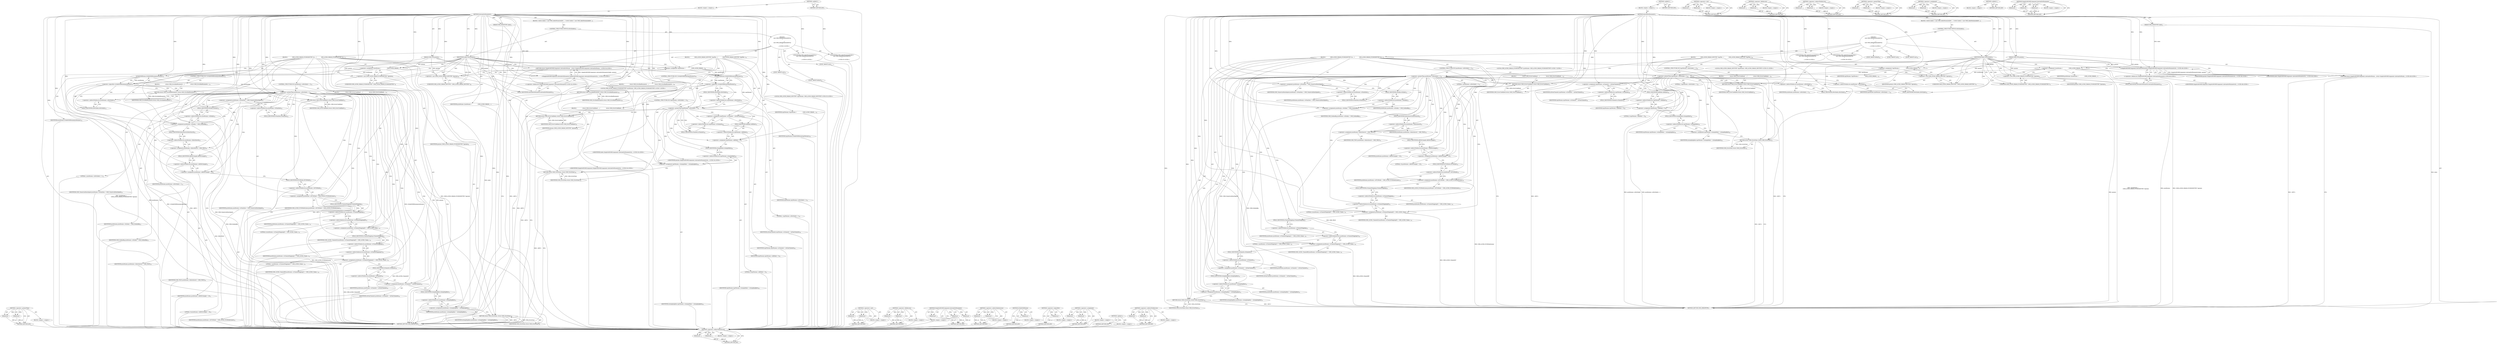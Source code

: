 digraph "&lt;operator&gt;.indirectFieldAccess" {
vulnerable_174 [label=<(METHOD,&lt;operator&gt;.indirectIndexAccess)>];
vulnerable_175 [label=<(PARAM,p1)>];
vulnerable_176 [label=<(PARAM,p2)>];
vulnerable_177 [label=<(BLOCK,&lt;empty&gt;,&lt;empty&gt;)>];
vulnerable_178 [label=<(METHOD_RETURN,ANY)>];
vulnerable_6 [label=<(METHOD,&lt;global&gt;)<SUB>1</SUB>>];
vulnerable_7 [label=<(BLOCK,&lt;empty&gt;,&lt;empty&gt;)<SUB>1</SUB>>];
vulnerable_8 [label=<(METHOD,internalGetParameter)<SUB>1</SUB>>];
vulnerable_9 [label=<(PARAM,OMX_INDEXTYPE index)<SUB>2</SUB>>];
vulnerable_10 [label=<(PARAM,OMX_PTR params)<SUB>2</SUB>>];
vulnerable_11 [label=<(BLOCK,{
 switch (index) {
 case OMX_IndexParamAudioPc...,{
 switch (index) {
 case OMX_IndexParamAudioPc...)<SUB>2</SUB>>];
vulnerable_12 [label=<(CONTROL_STRUCTURE,SWITCH,switch(index))<SUB>3</SUB>>];
vulnerable_13 [label=<(IDENTIFIER,index,switch(index))<SUB>3</SUB>>];
vulnerable_14 [label="<(BLOCK,{
 case OMX_IndexParamAudioPcm:
 {

           ...,{
 case OMX_IndexParamAudioPcm:
 {

           ...)<SUB>3</SUB>>"];
vulnerable_15 [label=<(JUMP_TARGET,case)<SUB>4</SUB>>];
vulnerable_16 [label="<(IDENTIFIER,OMX_IndexParamAudioPcm,{
 case OMX_IndexParamAudioPcm:
 {

           ...)<SUB>4</SUB>>"];
vulnerable_17 [label=<(BLOCK,{

             OMX_AUDIO_PARAM_PCMMODETYPE *pc...,{

             OMX_AUDIO_PARAM_PCMMODETYPE *pc...)<SUB>5</SUB>>];
vulnerable_18 [label="<(LOCAL,OMX_AUDIO_PARAM_PCMMODETYPE* pcmParams: OMX_AUDIO_PARAM_PCMMODETYPE*)<SUB>7</SUB>>"];
vulnerable_19 [label=<(&lt;operator&gt;.assignment,*pcmParams =
                 (OMX_AUDIO_PARAM_...)<SUB>7</SUB>>];
vulnerable_20 [label=<(IDENTIFIER,pcmParams,*pcmParams =
                 (OMX_AUDIO_PARAM_...)<SUB>7</SUB>>];
vulnerable_21 [label=<(&lt;operator&gt;.cast,(OMX_AUDIO_PARAM_PCMMODETYPE *)params)<SUB>8</SUB>>];
vulnerable_22 [label=<(UNKNOWN,OMX_AUDIO_PARAM_PCMMODETYPE *,OMX_AUDIO_PARAM_PCMMODETYPE *)<SUB>8</SUB>>];
vulnerable_23 [label=<(IDENTIFIER,params,(OMX_AUDIO_PARAM_PCMMODETYPE *)params)<SUB>8</SUB>>];
vulnerable_24 [label=<(CONTROL_STRUCTURE,IF,if (pcmParams-&gt;nPortIndex &gt; 1))<SUB>10</SUB>>];
vulnerable_25 [label=<(&lt;operator&gt;.greaterThan,pcmParams-&gt;nPortIndex &gt; 1)<SUB>10</SUB>>];
vulnerable_26 [label=<(&lt;operator&gt;.indirectFieldAccess,pcmParams-&gt;nPortIndex)<SUB>10</SUB>>];
vulnerable_27 [label=<(IDENTIFIER,pcmParams,pcmParams-&gt;nPortIndex &gt; 1)<SUB>10</SUB>>];
vulnerable_28 [label=<(FIELD_IDENTIFIER,nPortIndex,nPortIndex)<SUB>10</SUB>>];
vulnerable_29 [label=<(LITERAL,1,pcmParams-&gt;nPortIndex &gt; 1)<SUB>10</SUB>>];
vulnerable_30 [label=<(BLOCK,{
                 return OMX_ErrorUndefined;
 ...,{
                 return OMX_ErrorUndefined;
 ...)<SUB>10</SUB>>];
vulnerable_31 [label=<(RETURN,return OMX_ErrorUndefined;,return OMX_ErrorUndefined;)<SUB>11</SUB>>];
vulnerable_32 [label=<(IDENTIFIER,OMX_ErrorUndefined,return OMX_ErrorUndefined;)<SUB>11</SUB>>];
vulnerable_33 [label=<(&lt;operator&gt;.assignment,pcmParams-&gt;eNumData = OMX_NumericalDataSigned)<SUB>14</SUB>>];
vulnerable_34 [label=<(&lt;operator&gt;.indirectFieldAccess,pcmParams-&gt;eNumData)<SUB>14</SUB>>];
vulnerable_35 [label=<(IDENTIFIER,pcmParams,pcmParams-&gt;eNumData = OMX_NumericalDataSigned)<SUB>14</SUB>>];
vulnerable_36 [label=<(FIELD_IDENTIFIER,eNumData,eNumData)<SUB>14</SUB>>];
vulnerable_37 [label=<(IDENTIFIER,OMX_NumericalDataSigned,pcmParams-&gt;eNumData = OMX_NumericalDataSigned)<SUB>14</SUB>>];
vulnerable_38 [label=<(&lt;operator&gt;.assignment,pcmParams-&gt;eEndian = OMX_EndianBig)<SUB>15</SUB>>];
vulnerable_39 [label=<(&lt;operator&gt;.indirectFieldAccess,pcmParams-&gt;eEndian)<SUB>15</SUB>>];
vulnerable_40 [label=<(IDENTIFIER,pcmParams,pcmParams-&gt;eEndian = OMX_EndianBig)<SUB>15</SUB>>];
vulnerable_41 [label=<(FIELD_IDENTIFIER,eEndian,eEndian)<SUB>15</SUB>>];
vulnerable_42 [label=<(IDENTIFIER,OMX_EndianBig,pcmParams-&gt;eEndian = OMX_EndianBig)<SUB>15</SUB>>];
vulnerable_43 [label=<(&lt;operator&gt;.assignment,pcmParams-&gt;bInterleaved = OMX_TRUE)<SUB>16</SUB>>];
vulnerable_44 [label=<(&lt;operator&gt;.indirectFieldAccess,pcmParams-&gt;bInterleaved)<SUB>16</SUB>>];
vulnerable_45 [label=<(IDENTIFIER,pcmParams,pcmParams-&gt;bInterleaved = OMX_TRUE)<SUB>16</SUB>>];
vulnerable_46 [label=<(FIELD_IDENTIFIER,bInterleaved,bInterleaved)<SUB>16</SUB>>];
vulnerable_47 [label=<(IDENTIFIER,OMX_TRUE,pcmParams-&gt;bInterleaved = OMX_TRUE)<SUB>16</SUB>>];
vulnerable_48 [label=<(&lt;operator&gt;.assignment,pcmParams-&gt;nBitPerSample = 16)<SUB>17</SUB>>];
vulnerable_49 [label=<(&lt;operator&gt;.indirectFieldAccess,pcmParams-&gt;nBitPerSample)<SUB>17</SUB>>];
vulnerable_50 [label=<(IDENTIFIER,pcmParams,pcmParams-&gt;nBitPerSample = 16)<SUB>17</SUB>>];
vulnerable_51 [label=<(FIELD_IDENTIFIER,nBitPerSample,nBitPerSample)<SUB>17</SUB>>];
vulnerable_52 [label=<(LITERAL,16,pcmParams-&gt;nBitPerSample = 16)<SUB>17</SUB>>];
vulnerable_53 [label=<(&lt;operator&gt;.assignment,pcmParams-&gt;ePCMMode = OMX_AUDIO_PCMModeLinear)<SUB>18</SUB>>];
vulnerable_54 [label=<(&lt;operator&gt;.indirectFieldAccess,pcmParams-&gt;ePCMMode)<SUB>18</SUB>>];
vulnerable_55 [label=<(IDENTIFIER,pcmParams,pcmParams-&gt;ePCMMode = OMX_AUDIO_PCMModeLinear)<SUB>18</SUB>>];
vulnerable_56 [label=<(FIELD_IDENTIFIER,ePCMMode,ePCMMode)<SUB>18</SUB>>];
vulnerable_57 [label=<(IDENTIFIER,OMX_AUDIO_PCMModeLinear,pcmParams-&gt;ePCMMode = OMX_AUDIO_PCMModeLinear)<SUB>18</SUB>>];
vulnerable_58 [label=<(&lt;operator&gt;.assignment,pcmParams-&gt;eChannelMapping[0] = OMX_AUDIO_Chann...)<SUB>19</SUB>>];
vulnerable_59 [label=<(&lt;operator&gt;.indirectIndexAccess,pcmParams-&gt;eChannelMapping[0])<SUB>19</SUB>>];
vulnerable_60 [label=<(&lt;operator&gt;.indirectFieldAccess,pcmParams-&gt;eChannelMapping)<SUB>19</SUB>>];
vulnerable_61 [label=<(IDENTIFIER,pcmParams,pcmParams-&gt;eChannelMapping[0] = OMX_AUDIO_Chann...)<SUB>19</SUB>>];
vulnerable_62 [label=<(FIELD_IDENTIFIER,eChannelMapping,eChannelMapping)<SUB>19</SUB>>];
vulnerable_63 [label=<(LITERAL,0,pcmParams-&gt;eChannelMapping[0] = OMX_AUDIO_Chann...)<SUB>19</SUB>>];
vulnerable_64 [label=<(IDENTIFIER,OMX_AUDIO_ChannelLF,pcmParams-&gt;eChannelMapping[0] = OMX_AUDIO_Chann...)<SUB>19</SUB>>];
vulnerable_65 [label=<(&lt;operator&gt;.assignment,pcmParams-&gt;eChannelMapping[1] = OMX_AUDIO_Chann...)<SUB>20</SUB>>];
vulnerable_66 [label=<(&lt;operator&gt;.indirectIndexAccess,pcmParams-&gt;eChannelMapping[1])<SUB>20</SUB>>];
vulnerable_67 [label=<(&lt;operator&gt;.indirectFieldAccess,pcmParams-&gt;eChannelMapping)<SUB>20</SUB>>];
vulnerable_68 [label=<(IDENTIFIER,pcmParams,pcmParams-&gt;eChannelMapping[1] = OMX_AUDIO_Chann...)<SUB>20</SUB>>];
vulnerable_69 [label=<(FIELD_IDENTIFIER,eChannelMapping,eChannelMapping)<SUB>20</SUB>>];
vulnerable_70 [label=<(LITERAL,1,pcmParams-&gt;eChannelMapping[1] = OMX_AUDIO_Chann...)<SUB>20</SUB>>];
vulnerable_71 [label=<(IDENTIFIER,OMX_AUDIO_ChannelRF,pcmParams-&gt;eChannelMapping[1] = OMX_AUDIO_Chann...)<SUB>20</SUB>>];
vulnerable_72 [label=<(&lt;operator&gt;.assignment,pcmParams-&gt;nChannels = mNumChannels)<SUB>22</SUB>>];
vulnerable_73 [label=<(&lt;operator&gt;.indirectFieldAccess,pcmParams-&gt;nChannels)<SUB>22</SUB>>];
vulnerable_74 [label=<(IDENTIFIER,pcmParams,pcmParams-&gt;nChannels = mNumChannels)<SUB>22</SUB>>];
vulnerable_75 [label=<(FIELD_IDENTIFIER,nChannels,nChannels)<SUB>22</SUB>>];
vulnerable_76 [label=<(IDENTIFIER,mNumChannels,pcmParams-&gt;nChannels = mNumChannels)<SUB>22</SUB>>];
vulnerable_77 [label=<(&lt;operator&gt;.assignment,pcmParams-&gt;nSamplingRate = mSamplingRate)<SUB>23</SUB>>];
vulnerable_78 [label=<(&lt;operator&gt;.indirectFieldAccess,pcmParams-&gt;nSamplingRate)<SUB>23</SUB>>];
vulnerable_79 [label=<(IDENTIFIER,pcmParams,pcmParams-&gt;nSamplingRate = mSamplingRate)<SUB>23</SUB>>];
vulnerable_80 [label=<(FIELD_IDENTIFIER,nSamplingRate,nSamplingRate)<SUB>23</SUB>>];
vulnerable_81 [label=<(IDENTIFIER,mSamplingRate,pcmParams-&gt;nSamplingRate = mSamplingRate)<SUB>23</SUB>>];
vulnerable_82 [label=<(RETURN,return OMX_ErrorNone;,return OMX_ErrorNone;)<SUB>25</SUB>>];
vulnerable_83 [label=<(IDENTIFIER,OMX_ErrorNone,return OMX_ErrorNone;)<SUB>25</SUB>>];
vulnerable_84 [label=<(JUMP_TARGET,case)<SUB>28</SUB>>];
vulnerable_85 [label="<(IDENTIFIER,OMX_IndexParamAudioMp3,{
 case OMX_IndexParamAudioPcm:
 {

           ...)<SUB>28</SUB>>"];
vulnerable_86 [label=<(BLOCK,{

             OMX_AUDIO_PARAM_MP3TYPE *mp3Par...,{

             OMX_AUDIO_PARAM_MP3TYPE *mp3Par...)<SUB>29</SUB>>];
vulnerable_87 [label="<(LOCAL,OMX_AUDIO_PARAM_MP3TYPE* mp3Params: OMX_AUDIO_PARAM_MP3TYPE*)<SUB>31</SUB>>"];
vulnerable_88 [label=<(&lt;operator&gt;.assignment,*mp3Params =
                 (OMX_AUDIO_PARAM_...)<SUB>31</SUB>>];
vulnerable_89 [label=<(IDENTIFIER,mp3Params,*mp3Params =
                 (OMX_AUDIO_PARAM_...)<SUB>31</SUB>>];
vulnerable_90 [label=<(&lt;operator&gt;.cast,(OMX_AUDIO_PARAM_MP3TYPE *)params)<SUB>32</SUB>>];
vulnerable_91 [label=<(UNKNOWN,OMX_AUDIO_PARAM_MP3TYPE *,OMX_AUDIO_PARAM_MP3TYPE *)<SUB>32</SUB>>];
vulnerable_92 [label=<(IDENTIFIER,params,(OMX_AUDIO_PARAM_MP3TYPE *)params)<SUB>32</SUB>>];
vulnerable_93 [label=<(CONTROL_STRUCTURE,IF,if (mp3Params-&gt;nPortIndex &gt; 1))<SUB>34</SUB>>];
vulnerable_94 [label=<(&lt;operator&gt;.greaterThan,mp3Params-&gt;nPortIndex &gt; 1)<SUB>34</SUB>>];
vulnerable_95 [label=<(&lt;operator&gt;.indirectFieldAccess,mp3Params-&gt;nPortIndex)<SUB>34</SUB>>];
vulnerable_96 [label=<(IDENTIFIER,mp3Params,mp3Params-&gt;nPortIndex &gt; 1)<SUB>34</SUB>>];
vulnerable_97 [label=<(FIELD_IDENTIFIER,nPortIndex,nPortIndex)<SUB>34</SUB>>];
vulnerable_98 [label=<(LITERAL,1,mp3Params-&gt;nPortIndex &gt; 1)<SUB>34</SUB>>];
vulnerable_99 [label=<(BLOCK,{
                 return OMX_ErrorUndefined;
 ...,{
                 return OMX_ErrorUndefined;
 ...)<SUB>34</SUB>>];
vulnerable_100 [label=<(RETURN,return OMX_ErrorUndefined;,return OMX_ErrorUndefined;)<SUB>35</SUB>>];
vulnerable_101 [label=<(IDENTIFIER,OMX_ErrorUndefined,return OMX_ErrorUndefined;)<SUB>35</SUB>>];
vulnerable_102 [label=<(&lt;operator&gt;.assignment,mp3Params-&gt;nChannels = mNumChannels)<SUB>38</SUB>>];
vulnerable_103 [label=<(&lt;operator&gt;.indirectFieldAccess,mp3Params-&gt;nChannels)<SUB>38</SUB>>];
vulnerable_104 [label=<(IDENTIFIER,mp3Params,mp3Params-&gt;nChannels = mNumChannels)<SUB>38</SUB>>];
vulnerable_105 [label=<(FIELD_IDENTIFIER,nChannels,nChannels)<SUB>38</SUB>>];
vulnerable_106 [label=<(IDENTIFIER,mNumChannels,mp3Params-&gt;nChannels = mNumChannels)<SUB>38</SUB>>];
vulnerable_107 [label=<(&lt;operator&gt;.assignment,mp3Params-&gt;nBitRate = 0)<SUB>39</SUB>>];
vulnerable_108 [label=<(&lt;operator&gt;.indirectFieldAccess,mp3Params-&gt;nBitRate)<SUB>39</SUB>>];
vulnerable_109 [label=<(IDENTIFIER,mp3Params,mp3Params-&gt;nBitRate = 0)<SUB>39</SUB>>];
vulnerable_110 [label=<(FIELD_IDENTIFIER,nBitRate,nBitRate)<SUB>39</SUB>>];
vulnerable_111 [label=<(LITERAL,0,mp3Params-&gt;nBitRate = 0)<SUB>39</SUB>>];
vulnerable_112 [label=<(&lt;operator&gt;.assignment,mp3Params-&gt;nSampleRate = mSamplingRate)<SUB>40</SUB>>];
vulnerable_113 [label=<(&lt;operator&gt;.indirectFieldAccess,mp3Params-&gt;nSampleRate)<SUB>40</SUB>>];
vulnerable_114 [label=<(IDENTIFIER,mp3Params,mp3Params-&gt;nSampleRate = mSamplingRate)<SUB>40</SUB>>];
vulnerable_115 [label=<(FIELD_IDENTIFIER,nSampleRate,nSampleRate)<SUB>40</SUB>>];
vulnerable_116 [label=<(IDENTIFIER,mSamplingRate,mp3Params-&gt;nSampleRate = mSamplingRate)<SUB>40</SUB>>];
vulnerable_117 [label=<(RETURN,return OMX_ErrorNone;,return OMX_ErrorNone;)<SUB>42</SUB>>];
vulnerable_118 [label=<(IDENTIFIER,OMX_ErrorNone,return OMX_ErrorNone;)<SUB>42</SUB>>];
vulnerable_119 [label=<(JUMP_TARGET,default)<SUB>45</SUB>>];
vulnerable_120 [label="<(RETURN,return SimpleSoftOMXComponent::internalGetParam...,return SimpleSoftOMXComponent::internalGetParam...)<SUB>46</SUB>>"];
vulnerable_121 [label="<(SimpleSoftOMXComponent.internalGetParameter,SimpleSoftOMXComponent::internalGetParameter(in...)<SUB>46</SUB>>"];
vulnerable_122 [label="<(&lt;operator&gt;.fieldAccess,SimpleSoftOMXComponent::internalGetParameter)<SUB>46</SUB>>"];
vulnerable_123 [label="<(IDENTIFIER,SimpleSoftOMXComponent,SimpleSoftOMXComponent::internalGetParameter(in...)<SUB>46</SUB>>"];
vulnerable_124 [label=<(FIELD_IDENTIFIER,internalGetParameter,internalGetParameter)<SUB>46</SUB>>];
vulnerable_125 [label="<(IDENTIFIER,index,SimpleSoftOMXComponent::internalGetParameter(in...)<SUB>46</SUB>>"];
vulnerable_126 [label="<(IDENTIFIER,params,SimpleSoftOMXComponent::internalGetParameter(in...)<SUB>46</SUB>>"];
vulnerable_127 [label=<(METHOD_RETURN,OMX_ERRORTYPE)<SUB>1</SUB>>];
vulnerable_129 [label=<(METHOD_RETURN,ANY)<SUB>1</SUB>>];
vulnerable_159 [label=<(METHOD,&lt;operator&gt;.cast)>];
vulnerable_160 [label=<(PARAM,p1)>];
vulnerable_161 [label=<(PARAM,p2)>];
vulnerable_162 [label=<(BLOCK,&lt;empty&gt;,&lt;empty&gt;)>];
vulnerable_163 [label=<(METHOD_RETURN,ANY)>];
vulnerable_185 [label=<(METHOD,&lt;operator&gt;.fieldAccess)>];
vulnerable_186 [label=<(PARAM,p1)>];
vulnerable_187 [label=<(PARAM,p2)>];
vulnerable_188 [label=<(BLOCK,&lt;empty&gt;,&lt;empty&gt;)>];
vulnerable_189 [label=<(METHOD_RETURN,ANY)>];
vulnerable_169 [label=<(METHOD,&lt;operator&gt;.indirectFieldAccess)>];
vulnerable_170 [label=<(PARAM,p1)>];
vulnerable_171 [label=<(PARAM,p2)>];
vulnerable_172 [label=<(BLOCK,&lt;empty&gt;,&lt;empty&gt;)>];
vulnerable_173 [label=<(METHOD_RETURN,ANY)>];
vulnerable_164 [label=<(METHOD,&lt;operator&gt;.greaterThan)>];
vulnerable_165 [label=<(PARAM,p1)>];
vulnerable_166 [label=<(PARAM,p2)>];
vulnerable_167 [label=<(BLOCK,&lt;empty&gt;,&lt;empty&gt;)>];
vulnerable_168 [label=<(METHOD_RETURN,ANY)>];
vulnerable_154 [label=<(METHOD,&lt;operator&gt;.assignment)>];
vulnerable_155 [label=<(PARAM,p1)>];
vulnerable_156 [label=<(PARAM,p2)>];
vulnerable_157 [label=<(BLOCK,&lt;empty&gt;,&lt;empty&gt;)>];
vulnerable_158 [label=<(METHOD_RETURN,ANY)>];
vulnerable_148 [label=<(METHOD,&lt;global&gt;)<SUB>1</SUB>>];
vulnerable_149 [label=<(BLOCK,&lt;empty&gt;,&lt;empty&gt;)>];
vulnerable_150 [label=<(METHOD_RETURN,ANY)>];
vulnerable_179 [label=<(METHOD,SimpleSoftOMXComponent.internalGetParameter)>];
vulnerable_180 [label=<(PARAM,p1)>];
vulnerable_181 [label=<(PARAM,p2)>];
vulnerable_182 [label=<(PARAM,p3)>];
vulnerable_183 [label=<(BLOCK,&lt;empty&gt;,&lt;empty&gt;)>];
vulnerable_184 [label=<(METHOD_RETURN,ANY)>];
fixed_186 [label=<(METHOD,&lt;operator&gt;.greaterThan)>];
fixed_187 [label=<(PARAM,p1)>];
fixed_188 [label=<(PARAM,p2)>];
fixed_189 [label=<(BLOCK,&lt;empty&gt;,&lt;empty&gt;)>];
fixed_190 [label=<(METHOD_RETURN,ANY)>];
fixed_6 [label=<(METHOD,&lt;global&gt;)<SUB>1</SUB>>];
fixed_7 [label=<(BLOCK,&lt;empty&gt;,&lt;empty&gt;)<SUB>1</SUB>>];
fixed_8 [label=<(METHOD,internalGetParameter)<SUB>1</SUB>>];
fixed_9 [label=<(PARAM,OMX_INDEXTYPE index)<SUB>2</SUB>>];
fixed_10 [label=<(PARAM,OMX_PTR params)<SUB>2</SUB>>];
fixed_11 [label=<(BLOCK,{
 switch (index) {
 case OMX_IndexParamAudioPc...,{
 switch (index) {
 case OMX_IndexParamAudioPc...)<SUB>2</SUB>>];
fixed_12 [label=<(CONTROL_STRUCTURE,SWITCH,switch(index))<SUB>3</SUB>>];
fixed_13 [label=<(IDENTIFIER,index,switch(index))<SUB>3</SUB>>];
fixed_14 [label="<(BLOCK,{
 case OMX_IndexParamAudioPcm:
 {

           ...,{
 case OMX_IndexParamAudioPcm:
 {

           ...)<SUB>3</SUB>>"];
fixed_15 [label=<(JUMP_TARGET,case)<SUB>4</SUB>>];
fixed_16 [label="<(IDENTIFIER,OMX_IndexParamAudioPcm,{
 case OMX_IndexParamAudioPcm:
 {

           ...)<SUB>4</SUB>>"];
fixed_17 [label=<(BLOCK,{

             OMX_AUDIO_PARAM_PCMMODETYPE *pc...,{

             OMX_AUDIO_PARAM_PCMMODETYPE *pc...)<SUB>5</SUB>>];
fixed_18 [label="<(LOCAL,OMX_AUDIO_PARAM_PCMMODETYPE* pcmParams: OMX_AUDIO_PARAM_PCMMODETYPE*)<SUB>7</SUB>>"];
fixed_19 [label=<(&lt;operator&gt;.assignment,*pcmParams =
                 (OMX_AUDIO_PARAM_...)<SUB>7</SUB>>];
fixed_20 [label=<(IDENTIFIER,pcmParams,*pcmParams =
                 (OMX_AUDIO_PARAM_...)<SUB>7</SUB>>];
fixed_21 [label=<(&lt;operator&gt;.cast,(OMX_AUDIO_PARAM_PCMMODETYPE *)params)<SUB>8</SUB>>];
fixed_22 [label=<(UNKNOWN,OMX_AUDIO_PARAM_PCMMODETYPE *,OMX_AUDIO_PARAM_PCMMODETYPE *)<SUB>8</SUB>>];
fixed_23 [label=<(IDENTIFIER,params,(OMX_AUDIO_PARAM_PCMMODETYPE *)params)<SUB>8</SUB>>];
fixed_24 [label=<(CONTROL_STRUCTURE,IF,if (!isValidOMXParam(pcmParams)))<SUB>10</SUB>>];
fixed_25 [label=<(&lt;operator&gt;.logicalNot,!isValidOMXParam(pcmParams))<SUB>10</SUB>>];
fixed_26 [label=<(isValidOMXParam,isValidOMXParam(pcmParams))<SUB>10</SUB>>];
fixed_27 [label=<(IDENTIFIER,pcmParams,isValidOMXParam(pcmParams))<SUB>10</SUB>>];
fixed_28 [label=<(BLOCK,{
                return OMX_ErrorBadParameter;...,{
                return OMX_ErrorBadParameter;...)<SUB>10</SUB>>];
fixed_29 [label=<(RETURN,return OMX_ErrorBadParameter;,return OMX_ErrorBadParameter;)<SUB>11</SUB>>];
fixed_30 [label=<(IDENTIFIER,OMX_ErrorBadParameter,return OMX_ErrorBadParameter;)<SUB>11</SUB>>];
fixed_31 [label=<(CONTROL_STRUCTURE,IF,if (pcmParams-&gt;nPortIndex &gt; 1))<SUB>14</SUB>>];
fixed_32 [label=<(&lt;operator&gt;.greaterThan,pcmParams-&gt;nPortIndex &gt; 1)<SUB>14</SUB>>];
fixed_33 [label=<(&lt;operator&gt;.indirectFieldAccess,pcmParams-&gt;nPortIndex)<SUB>14</SUB>>];
fixed_34 [label=<(IDENTIFIER,pcmParams,pcmParams-&gt;nPortIndex &gt; 1)<SUB>14</SUB>>];
fixed_35 [label=<(FIELD_IDENTIFIER,nPortIndex,nPortIndex)<SUB>14</SUB>>];
fixed_36 [label=<(LITERAL,1,pcmParams-&gt;nPortIndex &gt; 1)<SUB>14</SUB>>];
fixed_37 [label=<(BLOCK,{
                 return OMX_ErrorUndefined;
 ...,{
                 return OMX_ErrorUndefined;
 ...)<SUB>14</SUB>>];
fixed_38 [label=<(RETURN,return OMX_ErrorUndefined;,return OMX_ErrorUndefined;)<SUB>15</SUB>>];
fixed_39 [label=<(IDENTIFIER,OMX_ErrorUndefined,return OMX_ErrorUndefined;)<SUB>15</SUB>>];
fixed_40 [label=<(&lt;operator&gt;.assignment,pcmParams-&gt;eNumData = OMX_NumericalDataSigned)<SUB>18</SUB>>];
fixed_41 [label=<(&lt;operator&gt;.indirectFieldAccess,pcmParams-&gt;eNumData)<SUB>18</SUB>>];
fixed_42 [label=<(IDENTIFIER,pcmParams,pcmParams-&gt;eNumData = OMX_NumericalDataSigned)<SUB>18</SUB>>];
fixed_43 [label=<(FIELD_IDENTIFIER,eNumData,eNumData)<SUB>18</SUB>>];
fixed_44 [label=<(IDENTIFIER,OMX_NumericalDataSigned,pcmParams-&gt;eNumData = OMX_NumericalDataSigned)<SUB>18</SUB>>];
fixed_45 [label=<(&lt;operator&gt;.assignment,pcmParams-&gt;eEndian = OMX_EndianBig)<SUB>19</SUB>>];
fixed_46 [label=<(&lt;operator&gt;.indirectFieldAccess,pcmParams-&gt;eEndian)<SUB>19</SUB>>];
fixed_47 [label=<(IDENTIFIER,pcmParams,pcmParams-&gt;eEndian = OMX_EndianBig)<SUB>19</SUB>>];
fixed_48 [label=<(FIELD_IDENTIFIER,eEndian,eEndian)<SUB>19</SUB>>];
fixed_49 [label=<(IDENTIFIER,OMX_EndianBig,pcmParams-&gt;eEndian = OMX_EndianBig)<SUB>19</SUB>>];
fixed_50 [label=<(&lt;operator&gt;.assignment,pcmParams-&gt;bInterleaved = OMX_TRUE)<SUB>20</SUB>>];
fixed_51 [label=<(&lt;operator&gt;.indirectFieldAccess,pcmParams-&gt;bInterleaved)<SUB>20</SUB>>];
fixed_52 [label=<(IDENTIFIER,pcmParams,pcmParams-&gt;bInterleaved = OMX_TRUE)<SUB>20</SUB>>];
fixed_53 [label=<(FIELD_IDENTIFIER,bInterleaved,bInterleaved)<SUB>20</SUB>>];
fixed_54 [label=<(IDENTIFIER,OMX_TRUE,pcmParams-&gt;bInterleaved = OMX_TRUE)<SUB>20</SUB>>];
fixed_55 [label=<(&lt;operator&gt;.assignment,pcmParams-&gt;nBitPerSample = 16)<SUB>21</SUB>>];
fixed_56 [label=<(&lt;operator&gt;.indirectFieldAccess,pcmParams-&gt;nBitPerSample)<SUB>21</SUB>>];
fixed_57 [label=<(IDENTIFIER,pcmParams,pcmParams-&gt;nBitPerSample = 16)<SUB>21</SUB>>];
fixed_58 [label=<(FIELD_IDENTIFIER,nBitPerSample,nBitPerSample)<SUB>21</SUB>>];
fixed_59 [label=<(LITERAL,16,pcmParams-&gt;nBitPerSample = 16)<SUB>21</SUB>>];
fixed_60 [label=<(&lt;operator&gt;.assignment,pcmParams-&gt;ePCMMode = OMX_AUDIO_PCMModeLinear)<SUB>22</SUB>>];
fixed_61 [label=<(&lt;operator&gt;.indirectFieldAccess,pcmParams-&gt;ePCMMode)<SUB>22</SUB>>];
fixed_62 [label=<(IDENTIFIER,pcmParams,pcmParams-&gt;ePCMMode = OMX_AUDIO_PCMModeLinear)<SUB>22</SUB>>];
fixed_63 [label=<(FIELD_IDENTIFIER,ePCMMode,ePCMMode)<SUB>22</SUB>>];
fixed_64 [label=<(IDENTIFIER,OMX_AUDIO_PCMModeLinear,pcmParams-&gt;ePCMMode = OMX_AUDIO_PCMModeLinear)<SUB>22</SUB>>];
fixed_65 [label=<(&lt;operator&gt;.assignment,pcmParams-&gt;eChannelMapping[0] = OMX_AUDIO_Chann...)<SUB>23</SUB>>];
fixed_66 [label=<(&lt;operator&gt;.indirectIndexAccess,pcmParams-&gt;eChannelMapping[0])<SUB>23</SUB>>];
fixed_67 [label=<(&lt;operator&gt;.indirectFieldAccess,pcmParams-&gt;eChannelMapping)<SUB>23</SUB>>];
fixed_68 [label=<(IDENTIFIER,pcmParams,pcmParams-&gt;eChannelMapping[0] = OMX_AUDIO_Chann...)<SUB>23</SUB>>];
fixed_69 [label=<(FIELD_IDENTIFIER,eChannelMapping,eChannelMapping)<SUB>23</SUB>>];
fixed_70 [label=<(LITERAL,0,pcmParams-&gt;eChannelMapping[0] = OMX_AUDIO_Chann...)<SUB>23</SUB>>];
fixed_71 [label=<(IDENTIFIER,OMX_AUDIO_ChannelLF,pcmParams-&gt;eChannelMapping[0] = OMX_AUDIO_Chann...)<SUB>23</SUB>>];
fixed_72 [label=<(&lt;operator&gt;.assignment,pcmParams-&gt;eChannelMapping[1] = OMX_AUDIO_Chann...)<SUB>24</SUB>>];
fixed_73 [label=<(&lt;operator&gt;.indirectIndexAccess,pcmParams-&gt;eChannelMapping[1])<SUB>24</SUB>>];
fixed_74 [label=<(&lt;operator&gt;.indirectFieldAccess,pcmParams-&gt;eChannelMapping)<SUB>24</SUB>>];
fixed_75 [label=<(IDENTIFIER,pcmParams,pcmParams-&gt;eChannelMapping[1] = OMX_AUDIO_Chann...)<SUB>24</SUB>>];
fixed_76 [label=<(FIELD_IDENTIFIER,eChannelMapping,eChannelMapping)<SUB>24</SUB>>];
fixed_77 [label=<(LITERAL,1,pcmParams-&gt;eChannelMapping[1] = OMX_AUDIO_Chann...)<SUB>24</SUB>>];
fixed_78 [label=<(IDENTIFIER,OMX_AUDIO_ChannelRF,pcmParams-&gt;eChannelMapping[1] = OMX_AUDIO_Chann...)<SUB>24</SUB>>];
fixed_79 [label=<(&lt;operator&gt;.assignment,pcmParams-&gt;nChannels = mNumChannels)<SUB>26</SUB>>];
fixed_80 [label=<(&lt;operator&gt;.indirectFieldAccess,pcmParams-&gt;nChannels)<SUB>26</SUB>>];
fixed_81 [label=<(IDENTIFIER,pcmParams,pcmParams-&gt;nChannels = mNumChannels)<SUB>26</SUB>>];
fixed_82 [label=<(FIELD_IDENTIFIER,nChannels,nChannels)<SUB>26</SUB>>];
fixed_83 [label=<(IDENTIFIER,mNumChannels,pcmParams-&gt;nChannels = mNumChannels)<SUB>26</SUB>>];
fixed_84 [label=<(&lt;operator&gt;.assignment,pcmParams-&gt;nSamplingRate = mSamplingRate)<SUB>27</SUB>>];
fixed_85 [label=<(&lt;operator&gt;.indirectFieldAccess,pcmParams-&gt;nSamplingRate)<SUB>27</SUB>>];
fixed_86 [label=<(IDENTIFIER,pcmParams,pcmParams-&gt;nSamplingRate = mSamplingRate)<SUB>27</SUB>>];
fixed_87 [label=<(FIELD_IDENTIFIER,nSamplingRate,nSamplingRate)<SUB>27</SUB>>];
fixed_88 [label=<(IDENTIFIER,mSamplingRate,pcmParams-&gt;nSamplingRate = mSamplingRate)<SUB>27</SUB>>];
fixed_89 [label=<(RETURN,return OMX_ErrorNone;,return OMX_ErrorNone;)<SUB>29</SUB>>];
fixed_90 [label=<(IDENTIFIER,OMX_ErrorNone,return OMX_ErrorNone;)<SUB>29</SUB>>];
fixed_91 [label=<(JUMP_TARGET,case)<SUB>32</SUB>>];
fixed_92 [label="<(IDENTIFIER,OMX_IndexParamAudioMp3,{
 case OMX_IndexParamAudioPcm:
 {

           ...)<SUB>32</SUB>>"];
fixed_93 [label=<(BLOCK,{

             OMX_AUDIO_PARAM_MP3TYPE *mp3Par...,{

             OMX_AUDIO_PARAM_MP3TYPE *mp3Par...)<SUB>33</SUB>>];
fixed_94 [label="<(LOCAL,OMX_AUDIO_PARAM_MP3TYPE* mp3Params: OMX_AUDIO_PARAM_MP3TYPE*)<SUB>35</SUB>>"];
fixed_95 [label=<(&lt;operator&gt;.assignment,*mp3Params =
                 (OMX_AUDIO_PARAM_...)<SUB>35</SUB>>];
fixed_96 [label=<(IDENTIFIER,mp3Params,*mp3Params =
                 (OMX_AUDIO_PARAM_...)<SUB>35</SUB>>];
fixed_97 [label=<(&lt;operator&gt;.cast,(OMX_AUDIO_PARAM_MP3TYPE *)params)<SUB>36</SUB>>];
fixed_98 [label=<(UNKNOWN,OMX_AUDIO_PARAM_MP3TYPE *,OMX_AUDIO_PARAM_MP3TYPE *)<SUB>36</SUB>>];
fixed_99 [label=<(IDENTIFIER,params,(OMX_AUDIO_PARAM_MP3TYPE *)params)<SUB>36</SUB>>];
fixed_100 [label=<(CONTROL_STRUCTURE,IF,if (!isValidOMXParam(mp3Params)))<SUB>38</SUB>>];
fixed_101 [label=<(&lt;operator&gt;.logicalNot,!isValidOMXParam(mp3Params))<SUB>38</SUB>>];
fixed_102 [label=<(isValidOMXParam,isValidOMXParam(mp3Params))<SUB>38</SUB>>];
fixed_103 [label=<(IDENTIFIER,mp3Params,isValidOMXParam(mp3Params))<SUB>38</SUB>>];
fixed_104 [label=<(BLOCK,{
                return OMX_ErrorBadParameter;...,{
                return OMX_ErrorBadParameter;...)<SUB>38</SUB>>];
fixed_105 [label=<(RETURN,return OMX_ErrorBadParameter;,return OMX_ErrorBadParameter;)<SUB>39</SUB>>];
fixed_106 [label=<(IDENTIFIER,OMX_ErrorBadParameter,return OMX_ErrorBadParameter;)<SUB>39</SUB>>];
fixed_107 [label=<(CONTROL_STRUCTURE,IF,if (mp3Params-&gt;nPortIndex &gt; 1))<SUB>42</SUB>>];
fixed_108 [label=<(&lt;operator&gt;.greaterThan,mp3Params-&gt;nPortIndex &gt; 1)<SUB>42</SUB>>];
fixed_109 [label=<(&lt;operator&gt;.indirectFieldAccess,mp3Params-&gt;nPortIndex)<SUB>42</SUB>>];
fixed_110 [label=<(IDENTIFIER,mp3Params,mp3Params-&gt;nPortIndex &gt; 1)<SUB>42</SUB>>];
fixed_111 [label=<(FIELD_IDENTIFIER,nPortIndex,nPortIndex)<SUB>42</SUB>>];
fixed_112 [label=<(LITERAL,1,mp3Params-&gt;nPortIndex &gt; 1)<SUB>42</SUB>>];
fixed_113 [label=<(BLOCK,{
                 return OMX_ErrorUndefined;
 ...,{
                 return OMX_ErrorUndefined;
 ...)<SUB>42</SUB>>];
fixed_114 [label=<(RETURN,return OMX_ErrorUndefined;,return OMX_ErrorUndefined;)<SUB>43</SUB>>];
fixed_115 [label=<(IDENTIFIER,OMX_ErrorUndefined,return OMX_ErrorUndefined;)<SUB>43</SUB>>];
fixed_116 [label=<(&lt;operator&gt;.assignment,mp3Params-&gt;nChannels = mNumChannels)<SUB>46</SUB>>];
fixed_117 [label=<(&lt;operator&gt;.indirectFieldAccess,mp3Params-&gt;nChannels)<SUB>46</SUB>>];
fixed_118 [label=<(IDENTIFIER,mp3Params,mp3Params-&gt;nChannels = mNumChannels)<SUB>46</SUB>>];
fixed_119 [label=<(FIELD_IDENTIFIER,nChannels,nChannels)<SUB>46</SUB>>];
fixed_120 [label=<(IDENTIFIER,mNumChannels,mp3Params-&gt;nChannels = mNumChannels)<SUB>46</SUB>>];
fixed_121 [label=<(&lt;operator&gt;.assignment,mp3Params-&gt;nBitRate = 0)<SUB>47</SUB>>];
fixed_122 [label=<(&lt;operator&gt;.indirectFieldAccess,mp3Params-&gt;nBitRate)<SUB>47</SUB>>];
fixed_123 [label=<(IDENTIFIER,mp3Params,mp3Params-&gt;nBitRate = 0)<SUB>47</SUB>>];
fixed_124 [label=<(FIELD_IDENTIFIER,nBitRate,nBitRate)<SUB>47</SUB>>];
fixed_125 [label=<(LITERAL,0,mp3Params-&gt;nBitRate = 0)<SUB>47</SUB>>];
fixed_126 [label=<(&lt;operator&gt;.assignment,mp3Params-&gt;nSampleRate = mSamplingRate)<SUB>48</SUB>>];
fixed_127 [label=<(&lt;operator&gt;.indirectFieldAccess,mp3Params-&gt;nSampleRate)<SUB>48</SUB>>];
fixed_128 [label=<(IDENTIFIER,mp3Params,mp3Params-&gt;nSampleRate = mSamplingRate)<SUB>48</SUB>>];
fixed_129 [label=<(FIELD_IDENTIFIER,nSampleRate,nSampleRate)<SUB>48</SUB>>];
fixed_130 [label=<(IDENTIFIER,mSamplingRate,mp3Params-&gt;nSampleRate = mSamplingRate)<SUB>48</SUB>>];
fixed_131 [label=<(RETURN,return OMX_ErrorNone;,return OMX_ErrorNone;)<SUB>50</SUB>>];
fixed_132 [label=<(IDENTIFIER,OMX_ErrorNone,return OMX_ErrorNone;)<SUB>50</SUB>>];
fixed_133 [label=<(JUMP_TARGET,default)<SUB>53</SUB>>];
fixed_134 [label="<(RETURN,return SimpleSoftOMXComponent::internalGetParam...,return SimpleSoftOMXComponent::internalGetParam...)<SUB>54</SUB>>"];
fixed_135 [label="<(SimpleSoftOMXComponent.internalGetParameter,SimpleSoftOMXComponent::internalGetParameter(in...)<SUB>54</SUB>>"];
fixed_136 [label="<(&lt;operator&gt;.fieldAccess,SimpleSoftOMXComponent::internalGetParameter)<SUB>54</SUB>>"];
fixed_137 [label="<(IDENTIFIER,SimpleSoftOMXComponent,SimpleSoftOMXComponent::internalGetParameter(in...)<SUB>54</SUB>>"];
fixed_138 [label=<(FIELD_IDENTIFIER,internalGetParameter,internalGetParameter)<SUB>54</SUB>>];
fixed_139 [label="<(IDENTIFIER,index,SimpleSoftOMXComponent::internalGetParameter(in...)<SUB>54</SUB>>"];
fixed_140 [label="<(IDENTIFIER,params,SimpleSoftOMXComponent::internalGetParameter(in...)<SUB>54</SUB>>"];
fixed_141 [label=<(METHOD_RETURN,OMX_ERRORTYPE)<SUB>1</SUB>>];
fixed_143 [label=<(METHOD_RETURN,ANY)<SUB>1</SUB>>];
fixed_173 [label=<(METHOD,&lt;operator&gt;.cast)>];
fixed_174 [label=<(PARAM,p1)>];
fixed_175 [label=<(PARAM,p2)>];
fixed_176 [label=<(BLOCK,&lt;empty&gt;,&lt;empty&gt;)>];
fixed_177 [label=<(METHOD_RETURN,ANY)>];
fixed_207 [label=<(METHOD,&lt;operator&gt;.fieldAccess)>];
fixed_208 [label=<(PARAM,p1)>];
fixed_209 [label=<(PARAM,p2)>];
fixed_210 [label=<(BLOCK,&lt;empty&gt;,&lt;empty&gt;)>];
fixed_211 [label=<(METHOD_RETURN,ANY)>];
fixed_201 [label=<(METHOD,SimpleSoftOMXComponent.internalGetParameter)>];
fixed_202 [label=<(PARAM,p1)>];
fixed_203 [label=<(PARAM,p2)>];
fixed_204 [label=<(PARAM,p3)>];
fixed_205 [label=<(BLOCK,&lt;empty&gt;,&lt;empty&gt;)>];
fixed_206 [label=<(METHOD_RETURN,ANY)>];
fixed_196 [label=<(METHOD,&lt;operator&gt;.indirectIndexAccess)>];
fixed_197 [label=<(PARAM,p1)>];
fixed_198 [label=<(PARAM,p2)>];
fixed_199 [label=<(BLOCK,&lt;empty&gt;,&lt;empty&gt;)>];
fixed_200 [label=<(METHOD_RETURN,ANY)>];
fixed_182 [label=<(METHOD,isValidOMXParam)>];
fixed_183 [label=<(PARAM,p1)>];
fixed_184 [label=<(BLOCK,&lt;empty&gt;,&lt;empty&gt;)>];
fixed_185 [label=<(METHOD_RETURN,ANY)>];
fixed_178 [label=<(METHOD,&lt;operator&gt;.logicalNot)>];
fixed_179 [label=<(PARAM,p1)>];
fixed_180 [label=<(BLOCK,&lt;empty&gt;,&lt;empty&gt;)>];
fixed_181 [label=<(METHOD_RETURN,ANY)>];
fixed_168 [label=<(METHOD,&lt;operator&gt;.assignment)>];
fixed_169 [label=<(PARAM,p1)>];
fixed_170 [label=<(PARAM,p2)>];
fixed_171 [label=<(BLOCK,&lt;empty&gt;,&lt;empty&gt;)>];
fixed_172 [label=<(METHOD_RETURN,ANY)>];
fixed_162 [label=<(METHOD,&lt;global&gt;)<SUB>1</SUB>>];
fixed_163 [label=<(BLOCK,&lt;empty&gt;,&lt;empty&gt;)>];
fixed_164 [label=<(METHOD_RETURN,ANY)>];
fixed_191 [label=<(METHOD,&lt;operator&gt;.indirectFieldAccess)>];
fixed_192 [label=<(PARAM,p1)>];
fixed_193 [label=<(PARAM,p2)>];
fixed_194 [label=<(BLOCK,&lt;empty&gt;,&lt;empty&gt;)>];
fixed_195 [label=<(METHOD_RETURN,ANY)>];
vulnerable_174 -> vulnerable_175  [key=0, label="AST: "];
vulnerable_174 -> vulnerable_175  [key=1, label="DDG: "];
vulnerable_174 -> vulnerable_177  [key=0, label="AST: "];
vulnerable_174 -> vulnerable_176  [key=0, label="AST: "];
vulnerable_174 -> vulnerable_176  [key=1, label="DDG: "];
vulnerable_174 -> vulnerable_178  [key=0, label="AST: "];
vulnerable_174 -> vulnerable_178  [key=1, label="CFG: "];
vulnerable_175 -> vulnerable_178  [key=0, label="DDG: p1"];
vulnerable_176 -> vulnerable_178  [key=0, label="DDG: p2"];
vulnerable_6 -> vulnerable_7  [key=0, label="AST: "];
vulnerable_6 -> vulnerable_129  [key=0, label="AST: "];
vulnerable_6 -> vulnerable_129  [key=1, label="CFG: "];
vulnerable_7 -> vulnerable_8  [key=0, label="AST: "];
vulnerable_8 -> vulnerable_9  [key=0, label="AST: "];
vulnerable_8 -> vulnerable_9  [key=1, label="DDG: "];
vulnerable_8 -> vulnerable_10  [key=0, label="AST: "];
vulnerable_8 -> vulnerable_10  [key=1, label="DDG: "];
vulnerable_8 -> vulnerable_11  [key=0, label="AST: "];
vulnerable_8 -> vulnerable_127  [key=0, label="AST: "];
vulnerable_8 -> vulnerable_13  [key=0, label="CFG: "];
vulnerable_8 -> vulnerable_13  [key=1, label="DDG: "];
vulnerable_8 -> vulnerable_16  [key=0, label="DDG: "];
vulnerable_8 -> vulnerable_85  [key=0, label="DDG: "];
vulnerable_8 -> vulnerable_19  [key=0, label="DDG: "];
vulnerable_8 -> vulnerable_33  [key=0, label="DDG: "];
vulnerable_8 -> vulnerable_38  [key=0, label="DDG: "];
vulnerable_8 -> vulnerable_43  [key=0, label="DDG: "];
vulnerable_8 -> vulnerable_48  [key=0, label="DDG: "];
vulnerable_8 -> vulnerable_53  [key=0, label="DDG: "];
vulnerable_8 -> vulnerable_58  [key=0, label="DDG: "];
vulnerable_8 -> vulnerable_65  [key=0, label="DDG: "];
vulnerable_8 -> vulnerable_72  [key=0, label="DDG: "];
vulnerable_8 -> vulnerable_77  [key=0, label="DDG: "];
vulnerable_8 -> vulnerable_82  [key=0, label="DDG: "];
vulnerable_8 -> vulnerable_88  [key=0, label="DDG: "];
vulnerable_8 -> vulnerable_102  [key=0, label="DDG: "];
vulnerable_8 -> vulnerable_107  [key=0, label="DDG: "];
vulnerable_8 -> vulnerable_112  [key=0, label="DDG: "];
vulnerable_8 -> vulnerable_117  [key=0, label="DDG: "];
vulnerable_8 -> vulnerable_83  [key=0, label="DDG: "];
vulnerable_8 -> vulnerable_118  [key=0, label="DDG: "];
vulnerable_8 -> vulnerable_121  [key=0, label="DDG: "];
vulnerable_8 -> vulnerable_21  [key=0, label="DDG: "];
vulnerable_8 -> vulnerable_25  [key=0, label="DDG: "];
vulnerable_8 -> vulnerable_31  [key=0, label="DDG: "];
vulnerable_8 -> vulnerable_90  [key=0, label="DDG: "];
vulnerable_8 -> vulnerable_94  [key=0, label="DDG: "];
vulnerable_8 -> vulnerable_100  [key=0, label="DDG: "];
vulnerable_8 -> vulnerable_32  [key=0, label="DDG: "];
vulnerable_8 -> vulnerable_101  [key=0, label="DDG: "];
vulnerable_9 -> vulnerable_127  [key=0, label="DDG: index"];
vulnerable_9 -> vulnerable_121  [key=0, label="DDG: index"];
vulnerable_10 -> vulnerable_19  [key=0, label="DDG: params"];
vulnerable_10 -> vulnerable_88  [key=0, label="DDG: params"];
vulnerable_10 -> vulnerable_121  [key=0, label="DDG: params"];
vulnerable_10 -> vulnerable_21  [key=0, label="DDG: params"];
vulnerable_10 -> vulnerable_90  [key=0, label="DDG: params"];
vulnerable_11 -> vulnerable_12  [key=0, label="AST: "];
vulnerable_12 -> vulnerable_13  [key=0, label="AST: "];
vulnerable_12 -> vulnerable_14  [key=0, label="AST: "];
vulnerable_13 -> vulnerable_22  [key=0, label="CFG: "];
vulnerable_13 -> vulnerable_22  [key=1, label="CDG: "];
vulnerable_13 -> vulnerable_91  [key=0, label="CFG: "];
vulnerable_13 -> vulnerable_91  [key=1, label="CDG: "];
vulnerable_13 -> vulnerable_124  [key=0, label="CFG: "];
vulnerable_13 -> vulnerable_124  [key=1, label="CDG: "];
vulnerable_13 -> vulnerable_94  [key=0, label="CDG: "];
vulnerable_13 -> vulnerable_21  [key=0, label="CDG: "];
vulnerable_13 -> vulnerable_26  [key=0, label="CDG: "];
vulnerable_13 -> vulnerable_19  [key=0, label="CDG: "];
vulnerable_13 -> vulnerable_120  [key=0, label="CDG: "];
vulnerable_13 -> vulnerable_25  [key=0, label="CDG: "];
vulnerable_13 -> vulnerable_121  [key=0, label="CDG: "];
vulnerable_13 -> vulnerable_95  [key=0, label="CDG: "];
vulnerable_13 -> vulnerable_97  [key=0, label="CDG: "];
vulnerable_13 -> vulnerable_90  [key=0, label="CDG: "];
vulnerable_13 -> vulnerable_88  [key=0, label="CDG: "];
vulnerable_13 -> vulnerable_28  [key=0, label="CDG: "];
vulnerable_13 -> vulnerable_122  [key=0, label="CDG: "];
vulnerable_14 -> vulnerable_15  [key=0, label="AST: "];
vulnerable_14 -> vulnerable_16  [key=0, label="AST: "];
vulnerable_14 -> vulnerable_17  [key=0, label="AST: "];
vulnerable_14 -> vulnerable_84  [key=0, label="AST: "];
vulnerable_14 -> vulnerable_85  [key=0, label="AST: "];
vulnerable_14 -> vulnerable_86  [key=0, label="AST: "];
vulnerable_14 -> vulnerable_119  [key=0, label="AST: "];
vulnerable_14 -> vulnerable_120  [key=0, label="AST: "];
vulnerable_17 -> vulnerable_18  [key=0, label="AST: "];
vulnerable_17 -> vulnerable_19  [key=0, label="AST: "];
vulnerable_17 -> vulnerable_24  [key=0, label="AST: "];
vulnerable_17 -> vulnerable_33  [key=0, label="AST: "];
vulnerable_17 -> vulnerable_38  [key=0, label="AST: "];
vulnerable_17 -> vulnerable_43  [key=0, label="AST: "];
vulnerable_17 -> vulnerable_48  [key=0, label="AST: "];
vulnerable_17 -> vulnerable_53  [key=0, label="AST: "];
vulnerable_17 -> vulnerable_58  [key=0, label="AST: "];
vulnerable_17 -> vulnerable_65  [key=0, label="AST: "];
vulnerable_17 -> vulnerable_72  [key=0, label="AST: "];
vulnerable_17 -> vulnerable_77  [key=0, label="AST: "];
vulnerable_17 -> vulnerable_82  [key=0, label="AST: "];
vulnerable_19 -> vulnerable_20  [key=0, label="AST: "];
vulnerable_19 -> vulnerable_21  [key=0, label="AST: "];
vulnerable_19 -> vulnerable_28  [key=0, label="CFG: "];
vulnerable_19 -> vulnerable_127  [key=0, label="DDG: pcmParams"];
vulnerable_19 -> vulnerable_127  [key=1, label="DDG: (OMX_AUDIO_PARAM_PCMMODETYPE *)params"];
vulnerable_19 -> vulnerable_127  [key=2, label="DDG: *pcmParams =
                 (OMX_AUDIO_PARAM_PCMMODETYPE *)params"];
vulnerable_19 -> vulnerable_25  [key=0, label="DDG: pcmParams"];
vulnerable_21 -> vulnerable_22  [key=0, label="AST: "];
vulnerable_21 -> vulnerable_23  [key=0, label="AST: "];
vulnerable_21 -> vulnerable_19  [key=0, label="CFG: "];
vulnerable_21 -> vulnerable_127  [key=0, label="DDG: params"];
vulnerable_22 -> vulnerable_21  [key=0, label="CFG: "];
vulnerable_24 -> vulnerable_25  [key=0, label="AST: "];
vulnerable_24 -> vulnerable_30  [key=0, label="AST: "];
vulnerable_25 -> vulnerable_26  [key=0, label="AST: "];
vulnerable_25 -> vulnerable_29  [key=0, label="AST: "];
vulnerable_25 -> vulnerable_31  [key=0, label="CFG: "];
vulnerable_25 -> vulnerable_31  [key=1, label="CDG: "];
vulnerable_25 -> vulnerable_36  [key=0, label="CFG: "];
vulnerable_25 -> vulnerable_36  [key=1, label="CDG: "];
vulnerable_25 -> vulnerable_127  [key=0, label="DDG: pcmParams-&gt;nPortIndex"];
vulnerable_25 -> vulnerable_127  [key=1, label="DDG: pcmParams-&gt;nPortIndex &gt; 1"];
vulnerable_25 -> vulnerable_34  [key=0, label="CDG: "];
vulnerable_25 -> vulnerable_60  [key=0, label="CDG: "];
vulnerable_25 -> vulnerable_73  [key=0, label="CDG: "];
vulnerable_25 -> vulnerable_77  [key=0, label="CDG: "];
vulnerable_25 -> vulnerable_51  [key=0, label="CDG: "];
vulnerable_25 -> vulnerable_75  [key=0, label="CDG: "];
vulnerable_25 -> vulnerable_38  [key=0, label="CDG: "];
vulnerable_25 -> vulnerable_56  [key=0, label="CDG: "];
vulnerable_25 -> vulnerable_69  [key=0, label="CDG: "];
vulnerable_25 -> vulnerable_67  [key=0, label="CDG: "];
vulnerable_25 -> vulnerable_59  [key=0, label="CDG: "];
vulnerable_25 -> vulnerable_44  [key=0, label="CDG: "];
vulnerable_25 -> vulnerable_54  [key=0, label="CDG: "];
vulnerable_25 -> vulnerable_43  [key=0, label="CDG: "];
vulnerable_25 -> vulnerable_80  [key=0, label="CDG: "];
vulnerable_25 -> vulnerable_58  [key=0, label="CDG: "];
vulnerable_25 -> vulnerable_33  [key=0, label="CDG: "];
vulnerable_25 -> vulnerable_48  [key=0, label="CDG: "];
vulnerable_25 -> vulnerable_49  [key=0, label="CDG: "];
vulnerable_25 -> vulnerable_66  [key=0, label="CDG: "];
vulnerable_25 -> vulnerable_46  [key=0, label="CDG: "];
vulnerable_25 -> vulnerable_72  [key=0, label="CDG: "];
vulnerable_25 -> vulnerable_65  [key=0, label="CDG: "];
vulnerable_25 -> vulnerable_82  [key=0, label="CDG: "];
vulnerable_25 -> vulnerable_53  [key=0, label="CDG: "];
vulnerable_25 -> vulnerable_41  [key=0, label="CDG: "];
vulnerable_25 -> vulnerable_78  [key=0, label="CDG: "];
vulnerable_25 -> vulnerable_62  [key=0, label="CDG: "];
vulnerable_25 -> vulnerable_39  [key=0, label="CDG: "];
vulnerable_26 -> vulnerable_27  [key=0, label="AST: "];
vulnerable_26 -> vulnerable_28  [key=0, label="AST: "];
vulnerable_26 -> vulnerable_25  [key=0, label="CFG: "];
vulnerable_28 -> vulnerable_26  [key=0, label="CFG: "];
vulnerable_30 -> vulnerable_31  [key=0, label="AST: "];
vulnerable_31 -> vulnerable_32  [key=0, label="AST: "];
vulnerable_31 -> vulnerable_127  [key=0, label="CFG: "];
vulnerable_31 -> vulnerable_127  [key=1, label="DDG: &lt;RET&gt;"];
vulnerable_32 -> vulnerable_31  [key=0, label="DDG: OMX_ErrorUndefined"];
vulnerable_33 -> vulnerable_34  [key=0, label="AST: "];
vulnerable_33 -> vulnerable_37  [key=0, label="AST: "];
vulnerable_33 -> vulnerable_41  [key=0, label="CFG: "];
vulnerable_33 -> vulnerable_127  [key=0, label="DDG: OMX_NumericalDataSigned"];
vulnerable_34 -> vulnerable_35  [key=0, label="AST: "];
vulnerable_34 -> vulnerable_36  [key=0, label="AST: "];
vulnerable_34 -> vulnerable_33  [key=0, label="CFG: "];
vulnerable_36 -> vulnerable_34  [key=0, label="CFG: "];
vulnerable_38 -> vulnerable_39  [key=0, label="AST: "];
vulnerable_38 -> vulnerable_42  [key=0, label="AST: "];
vulnerable_38 -> vulnerable_46  [key=0, label="CFG: "];
vulnerable_38 -> vulnerable_127  [key=0, label="DDG: OMX_EndianBig"];
vulnerable_39 -> vulnerable_40  [key=0, label="AST: "];
vulnerable_39 -> vulnerable_41  [key=0, label="AST: "];
vulnerable_39 -> vulnerable_38  [key=0, label="CFG: "];
vulnerable_41 -> vulnerable_39  [key=0, label="CFG: "];
vulnerable_43 -> vulnerable_44  [key=0, label="AST: "];
vulnerable_43 -> vulnerable_47  [key=0, label="AST: "];
vulnerable_43 -> vulnerable_51  [key=0, label="CFG: "];
vulnerable_43 -> vulnerable_127  [key=0, label="DDG: OMX_TRUE"];
vulnerable_44 -> vulnerable_45  [key=0, label="AST: "];
vulnerable_44 -> vulnerable_46  [key=0, label="AST: "];
vulnerable_44 -> vulnerable_43  [key=0, label="CFG: "];
vulnerable_46 -> vulnerable_44  [key=0, label="CFG: "];
vulnerable_48 -> vulnerable_49  [key=0, label="AST: "];
vulnerable_48 -> vulnerable_52  [key=0, label="AST: "];
vulnerable_48 -> vulnerable_56  [key=0, label="CFG: "];
vulnerable_49 -> vulnerable_50  [key=0, label="AST: "];
vulnerable_49 -> vulnerable_51  [key=0, label="AST: "];
vulnerable_49 -> vulnerable_48  [key=0, label="CFG: "];
vulnerable_51 -> vulnerable_49  [key=0, label="CFG: "];
vulnerable_53 -> vulnerable_54  [key=0, label="AST: "];
vulnerable_53 -> vulnerable_57  [key=0, label="AST: "];
vulnerable_53 -> vulnerable_62  [key=0, label="CFG: "];
vulnerable_53 -> vulnerable_127  [key=0, label="DDG: OMX_AUDIO_PCMModeLinear"];
vulnerable_54 -> vulnerable_55  [key=0, label="AST: "];
vulnerable_54 -> vulnerable_56  [key=0, label="AST: "];
vulnerable_54 -> vulnerable_53  [key=0, label="CFG: "];
vulnerable_56 -> vulnerable_54  [key=0, label="CFG: "];
vulnerable_58 -> vulnerable_59  [key=0, label="AST: "];
vulnerable_58 -> vulnerable_64  [key=0, label="AST: "];
vulnerable_58 -> vulnerable_69  [key=0, label="CFG: "];
vulnerable_58 -> vulnerable_127  [key=0, label="DDG: OMX_AUDIO_ChannelLF"];
vulnerable_59 -> vulnerable_60  [key=0, label="AST: "];
vulnerable_59 -> vulnerable_63  [key=0, label="AST: "];
vulnerable_59 -> vulnerable_58  [key=0, label="CFG: "];
vulnerable_60 -> vulnerable_61  [key=0, label="AST: "];
vulnerable_60 -> vulnerable_62  [key=0, label="AST: "];
vulnerable_60 -> vulnerable_59  [key=0, label="CFG: "];
vulnerable_62 -> vulnerable_60  [key=0, label="CFG: "];
vulnerable_65 -> vulnerable_66  [key=0, label="AST: "];
vulnerable_65 -> vulnerable_71  [key=0, label="AST: "];
vulnerable_65 -> vulnerable_75  [key=0, label="CFG: "];
vulnerable_65 -> vulnerable_127  [key=0, label="DDG: OMX_AUDIO_ChannelRF"];
vulnerable_66 -> vulnerable_67  [key=0, label="AST: "];
vulnerable_66 -> vulnerable_70  [key=0, label="AST: "];
vulnerable_66 -> vulnerable_65  [key=0, label="CFG: "];
vulnerable_67 -> vulnerable_68  [key=0, label="AST: "];
vulnerable_67 -> vulnerable_69  [key=0, label="AST: "];
vulnerable_67 -> vulnerable_66  [key=0, label="CFG: "];
vulnerable_69 -> vulnerable_67  [key=0, label="CFG: "];
vulnerable_72 -> vulnerable_73  [key=0, label="AST: "];
vulnerable_72 -> vulnerable_76  [key=0, label="AST: "];
vulnerable_72 -> vulnerable_80  [key=0, label="CFG: "];
vulnerable_73 -> vulnerable_74  [key=0, label="AST: "];
vulnerable_73 -> vulnerable_75  [key=0, label="AST: "];
vulnerable_73 -> vulnerable_72  [key=0, label="CFG: "];
vulnerable_75 -> vulnerable_73  [key=0, label="CFG: "];
vulnerable_77 -> vulnerable_78  [key=0, label="AST: "];
vulnerable_77 -> vulnerable_81  [key=0, label="AST: "];
vulnerable_77 -> vulnerable_82  [key=0, label="CFG: "];
vulnerable_78 -> vulnerable_79  [key=0, label="AST: "];
vulnerable_78 -> vulnerable_80  [key=0, label="AST: "];
vulnerable_78 -> vulnerable_77  [key=0, label="CFG: "];
vulnerable_80 -> vulnerable_78  [key=0, label="CFG: "];
vulnerable_82 -> vulnerable_83  [key=0, label="AST: "];
vulnerable_82 -> vulnerable_127  [key=0, label="CFG: "];
vulnerable_82 -> vulnerable_127  [key=1, label="DDG: &lt;RET&gt;"];
vulnerable_83 -> vulnerable_82  [key=0, label="DDG: OMX_ErrorNone"];
vulnerable_86 -> vulnerable_87  [key=0, label="AST: "];
vulnerable_86 -> vulnerable_88  [key=0, label="AST: "];
vulnerable_86 -> vulnerable_93  [key=0, label="AST: "];
vulnerable_86 -> vulnerable_102  [key=0, label="AST: "];
vulnerable_86 -> vulnerable_107  [key=0, label="AST: "];
vulnerable_86 -> vulnerable_112  [key=0, label="AST: "];
vulnerable_86 -> vulnerable_117  [key=0, label="AST: "];
vulnerable_88 -> vulnerable_89  [key=0, label="AST: "];
vulnerable_88 -> vulnerable_90  [key=0, label="AST: "];
vulnerable_88 -> vulnerable_97  [key=0, label="CFG: "];
vulnerable_88 -> vulnerable_94  [key=0, label="DDG: mp3Params"];
vulnerable_90 -> vulnerable_91  [key=0, label="AST: "];
vulnerable_90 -> vulnerable_92  [key=0, label="AST: "];
vulnerable_90 -> vulnerable_88  [key=0, label="CFG: "];
vulnerable_91 -> vulnerable_90  [key=0, label="CFG: "];
vulnerable_93 -> vulnerable_94  [key=0, label="AST: "];
vulnerable_93 -> vulnerable_99  [key=0, label="AST: "];
vulnerable_94 -> vulnerable_95  [key=0, label="AST: "];
vulnerable_94 -> vulnerable_98  [key=0, label="AST: "];
vulnerable_94 -> vulnerable_100  [key=0, label="CFG: "];
vulnerable_94 -> vulnerable_100  [key=1, label="CDG: "];
vulnerable_94 -> vulnerable_105  [key=0, label="CFG: "];
vulnerable_94 -> vulnerable_105  [key=1, label="CDG: "];
vulnerable_94 -> vulnerable_107  [key=0, label="CDG: "];
vulnerable_94 -> vulnerable_115  [key=0, label="CDG: "];
vulnerable_94 -> vulnerable_113  [key=0, label="CDG: "];
vulnerable_94 -> vulnerable_102  [key=0, label="CDG: "];
vulnerable_94 -> vulnerable_103  [key=0, label="CDG: "];
vulnerable_94 -> vulnerable_112  [key=0, label="CDG: "];
vulnerable_94 -> vulnerable_108  [key=0, label="CDG: "];
vulnerable_94 -> vulnerable_110  [key=0, label="CDG: "];
vulnerable_94 -> vulnerable_117  [key=0, label="CDG: "];
vulnerable_95 -> vulnerable_96  [key=0, label="AST: "];
vulnerable_95 -> vulnerable_97  [key=0, label="AST: "];
vulnerable_95 -> vulnerable_94  [key=0, label="CFG: "];
vulnerable_97 -> vulnerable_95  [key=0, label="CFG: "];
vulnerable_99 -> vulnerable_100  [key=0, label="AST: "];
vulnerable_100 -> vulnerable_101  [key=0, label="AST: "];
vulnerable_100 -> vulnerable_127  [key=0, label="CFG: "];
vulnerable_100 -> vulnerable_127  [key=1, label="DDG: &lt;RET&gt;"];
vulnerable_101 -> vulnerable_100  [key=0, label="DDG: OMX_ErrorUndefined"];
vulnerable_102 -> vulnerable_103  [key=0, label="AST: "];
vulnerable_102 -> vulnerable_106  [key=0, label="AST: "];
vulnerable_102 -> vulnerable_110  [key=0, label="CFG: "];
vulnerable_103 -> vulnerable_104  [key=0, label="AST: "];
vulnerable_103 -> vulnerable_105  [key=0, label="AST: "];
vulnerable_103 -> vulnerable_102  [key=0, label="CFG: "];
vulnerable_105 -> vulnerable_103  [key=0, label="CFG: "];
vulnerable_107 -> vulnerable_108  [key=0, label="AST: "];
vulnerable_107 -> vulnerable_111  [key=0, label="AST: "];
vulnerable_107 -> vulnerable_115  [key=0, label="CFG: "];
vulnerable_108 -> vulnerable_109  [key=0, label="AST: "];
vulnerable_108 -> vulnerable_110  [key=0, label="AST: "];
vulnerable_108 -> vulnerable_107  [key=0, label="CFG: "];
vulnerable_110 -> vulnerable_108  [key=0, label="CFG: "];
vulnerable_112 -> vulnerable_113  [key=0, label="AST: "];
vulnerable_112 -> vulnerable_116  [key=0, label="AST: "];
vulnerable_112 -> vulnerable_117  [key=0, label="CFG: "];
vulnerable_113 -> vulnerable_114  [key=0, label="AST: "];
vulnerable_113 -> vulnerable_115  [key=0, label="AST: "];
vulnerable_113 -> vulnerable_112  [key=0, label="CFG: "];
vulnerable_115 -> vulnerable_113  [key=0, label="CFG: "];
vulnerable_117 -> vulnerable_118  [key=0, label="AST: "];
vulnerable_117 -> vulnerable_127  [key=0, label="CFG: "];
vulnerable_117 -> vulnerable_127  [key=1, label="DDG: &lt;RET&gt;"];
vulnerable_118 -> vulnerable_117  [key=0, label="DDG: OMX_ErrorNone"];
vulnerable_120 -> vulnerable_121  [key=0, label="AST: "];
vulnerable_120 -> vulnerable_127  [key=0, label="CFG: "];
vulnerable_120 -> vulnerable_127  [key=1, label="DDG: &lt;RET&gt;"];
vulnerable_121 -> vulnerable_122  [key=0, label="AST: "];
vulnerable_121 -> vulnerable_125  [key=0, label="AST: "];
vulnerable_121 -> vulnerable_126  [key=0, label="AST: "];
vulnerable_121 -> vulnerable_120  [key=0, label="CFG: "];
vulnerable_121 -> vulnerable_120  [key=1, label="DDG: SimpleSoftOMXComponent::internalGetParameter(index, params)"];
vulnerable_122 -> vulnerable_123  [key=0, label="AST: "];
vulnerable_122 -> vulnerable_124  [key=0, label="AST: "];
vulnerable_122 -> vulnerable_121  [key=0, label="CFG: "];
vulnerable_124 -> vulnerable_122  [key=0, label="CFG: "];
vulnerable_159 -> vulnerable_160  [key=0, label="AST: "];
vulnerable_159 -> vulnerable_160  [key=1, label="DDG: "];
vulnerable_159 -> vulnerable_162  [key=0, label="AST: "];
vulnerable_159 -> vulnerable_161  [key=0, label="AST: "];
vulnerable_159 -> vulnerable_161  [key=1, label="DDG: "];
vulnerable_159 -> vulnerable_163  [key=0, label="AST: "];
vulnerable_159 -> vulnerable_163  [key=1, label="CFG: "];
vulnerable_160 -> vulnerable_163  [key=0, label="DDG: p1"];
vulnerable_161 -> vulnerable_163  [key=0, label="DDG: p2"];
vulnerable_185 -> vulnerable_186  [key=0, label="AST: "];
vulnerable_185 -> vulnerable_186  [key=1, label="DDG: "];
vulnerable_185 -> vulnerable_188  [key=0, label="AST: "];
vulnerable_185 -> vulnerable_187  [key=0, label="AST: "];
vulnerable_185 -> vulnerable_187  [key=1, label="DDG: "];
vulnerable_185 -> vulnerable_189  [key=0, label="AST: "];
vulnerable_185 -> vulnerable_189  [key=1, label="CFG: "];
vulnerable_186 -> vulnerable_189  [key=0, label="DDG: p1"];
vulnerable_187 -> vulnerable_189  [key=0, label="DDG: p2"];
vulnerable_169 -> vulnerable_170  [key=0, label="AST: "];
vulnerable_169 -> vulnerable_170  [key=1, label="DDG: "];
vulnerable_169 -> vulnerable_172  [key=0, label="AST: "];
vulnerable_169 -> vulnerable_171  [key=0, label="AST: "];
vulnerable_169 -> vulnerable_171  [key=1, label="DDG: "];
vulnerable_169 -> vulnerable_173  [key=0, label="AST: "];
vulnerable_169 -> vulnerable_173  [key=1, label="CFG: "];
vulnerable_170 -> vulnerable_173  [key=0, label="DDG: p1"];
vulnerable_171 -> vulnerable_173  [key=0, label="DDG: p2"];
vulnerable_164 -> vulnerable_165  [key=0, label="AST: "];
vulnerable_164 -> vulnerable_165  [key=1, label="DDG: "];
vulnerable_164 -> vulnerable_167  [key=0, label="AST: "];
vulnerable_164 -> vulnerable_166  [key=0, label="AST: "];
vulnerable_164 -> vulnerable_166  [key=1, label="DDG: "];
vulnerable_164 -> vulnerable_168  [key=0, label="AST: "];
vulnerable_164 -> vulnerable_168  [key=1, label="CFG: "];
vulnerable_165 -> vulnerable_168  [key=0, label="DDG: p1"];
vulnerable_166 -> vulnerable_168  [key=0, label="DDG: p2"];
vulnerable_154 -> vulnerable_155  [key=0, label="AST: "];
vulnerable_154 -> vulnerable_155  [key=1, label="DDG: "];
vulnerable_154 -> vulnerable_157  [key=0, label="AST: "];
vulnerable_154 -> vulnerable_156  [key=0, label="AST: "];
vulnerable_154 -> vulnerable_156  [key=1, label="DDG: "];
vulnerable_154 -> vulnerable_158  [key=0, label="AST: "];
vulnerable_154 -> vulnerable_158  [key=1, label="CFG: "];
vulnerable_155 -> vulnerable_158  [key=0, label="DDG: p1"];
vulnerable_156 -> vulnerable_158  [key=0, label="DDG: p2"];
vulnerable_148 -> vulnerable_149  [key=0, label="AST: "];
vulnerable_148 -> vulnerable_150  [key=0, label="AST: "];
vulnerable_148 -> vulnerable_150  [key=1, label="CFG: "];
vulnerable_179 -> vulnerable_180  [key=0, label="AST: "];
vulnerable_179 -> vulnerable_180  [key=1, label="DDG: "];
vulnerable_179 -> vulnerable_183  [key=0, label="AST: "];
vulnerable_179 -> vulnerable_181  [key=0, label="AST: "];
vulnerable_179 -> vulnerable_181  [key=1, label="DDG: "];
vulnerable_179 -> vulnerable_184  [key=0, label="AST: "];
vulnerable_179 -> vulnerable_184  [key=1, label="CFG: "];
vulnerable_179 -> vulnerable_182  [key=0, label="AST: "];
vulnerable_179 -> vulnerable_182  [key=1, label="DDG: "];
vulnerable_180 -> vulnerable_184  [key=0, label="DDG: p1"];
vulnerable_181 -> vulnerable_184  [key=0, label="DDG: p2"];
vulnerable_182 -> vulnerable_184  [key=0, label="DDG: p3"];
fixed_186 -> fixed_187  [key=0, label="AST: "];
fixed_186 -> fixed_187  [key=1, label="DDG: "];
fixed_186 -> fixed_189  [key=0, label="AST: "];
fixed_186 -> fixed_188  [key=0, label="AST: "];
fixed_186 -> fixed_188  [key=1, label="DDG: "];
fixed_186 -> fixed_190  [key=0, label="AST: "];
fixed_186 -> fixed_190  [key=1, label="CFG: "];
fixed_187 -> fixed_190  [key=0, label="DDG: p1"];
fixed_188 -> fixed_190  [key=0, label="DDG: p2"];
fixed_189 -> vulnerable_174  [key=0];
fixed_190 -> vulnerable_174  [key=0];
fixed_6 -> fixed_7  [key=0, label="AST: "];
fixed_6 -> fixed_143  [key=0, label="AST: "];
fixed_6 -> fixed_143  [key=1, label="CFG: "];
fixed_7 -> fixed_8  [key=0, label="AST: "];
fixed_8 -> fixed_9  [key=0, label="AST: "];
fixed_8 -> fixed_9  [key=1, label="DDG: "];
fixed_8 -> fixed_10  [key=0, label="AST: "];
fixed_8 -> fixed_10  [key=1, label="DDG: "];
fixed_8 -> fixed_11  [key=0, label="AST: "];
fixed_8 -> fixed_141  [key=0, label="AST: "];
fixed_8 -> fixed_13  [key=0, label="CFG: "];
fixed_8 -> fixed_13  [key=1, label="DDG: "];
fixed_8 -> fixed_16  [key=0, label="DDG: "];
fixed_8 -> fixed_92  [key=0, label="DDG: "];
fixed_8 -> fixed_19  [key=0, label="DDG: "];
fixed_8 -> fixed_40  [key=0, label="DDG: "];
fixed_8 -> fixed_45  [key=0, label="DDG: "];
fixed_8 -> fixed_50  [key=0, label="DDG: "];
fixed_8 -> fixed_55  [key=0, label="DDG: "];
fixed_8 -> fixed_60  [key=0, label="DDG: "];
fixed_8 -> fixed_65  [key=0, label="DDG: "];
fixed_8 -> fixed_72  [key=0, label="DDG: "];
fixed_8 -> fixed_79  [key=0, label="DDG: "];
fixed_8 -> fixed_84  [key=0, label="DDG: "];
fixed_8 -> fixed_89  [key=0, label="DDG: "];
fixed_8 -> fixed_95  [key=0, label="DDG: "];
fixed_8 -> fixed_116  [key=0, label="DDG: "];
fixed_8 -> fixed_121  [key=0, label="DDG: "];
fixed_8 -> fixed_126  [key=0, label="DDG: "];
fixed_8 -> fixed_131  [key=0, label="DDG: "];
fixed_8 -> fixed_90  [key=0, label="DDG: "];
fixed_8 -> fixed_132  [key=0, label="DDG: "];
fixed_8 -> fixed_135  [key=0, label="DDG: "];
fixed_8 -> fixed_21  [key=0, label="DDG: "];
fixed_8 -> fixed_29  [key=0, label="DDG: "];
fixed_8 -> fixed_32  [key=0, label="DDG: "];
fixed_8 -> fixed_38  [key=0, label="DDG: "];
fixed_8 -> fixed_97  [key=0, label="DDG: "];
fixed_8 -> fixed_105  [key=0, label="DDG: "];
fixed_8 -> fixed_108  [key=0, label="DDG: "];
fixed_8 -> fixed_114  [key=0, label="DDG: "];
fixed_8 -> fixed_26  [key=0, label="DDG: "];
fixed_8 -> fixed_30  [key=0, label="DDG: "];
fixed_8 -> fixed_39  [key=0, label="DDG: "];
fixed_8 -> fixed_102  [key=0, label="DDG: "];
fixed_8 -> fixed_106  [key=0, label="DDG: "];
fixed_8 -> fixed_115  [key=0, label="DDG: "];
fixed_9 -> fixed_141  [key=0, label="DDG: index"];
fixed_9 -> fixed_135  [key=0, label="DDG: index"];
fixed_10 -> fixed_19  [key=0, label="DDG: params"];
fixed_10 -> fixed_95  [key=0, label="DDG: params"];
fixed_10 -> fixed_135  [key=0, label="DDG: params"];
fixed_10 -> fixed_21  [key=0, label="DDG: params"];
fixed_10 -> fixed_97  [key=0, label="DDG: params"];
fixed_11 -> fixed_12  [key=0, label="AST: "];
fixed_12 -> fixed_13  [key=0, label="AST: "];
fixed_12 -> fixed_14  [key=0, label="AST: "];
fixed_13 -> fixed_22  [key=0, label="CFG: "];
fixed_13 -> fixed_22  [key=1, label="CDG: "];
fixed_13 -> fixed_98  [key=0, label="CFG: "];
fixed_13 -> fixed_98  [key=1, label="CDG: "];
fixed_13 -> fixed_138  [key=0, label="CFG: "];
fixed_13 -> fixed_138  [key=1, label="CDG: "];
fixed_13 -> fixed_21  [key=0, label="CDG: "];
fixed_13 -> fixed_26  [key=0, label="CDG: "];
fixed_13 -> fixed_19  [key=0, label="CDG: "];
fixed_13 -> fixed_136  [key=0, label="CDG: "];
fixed_13 -> fixed_102  [key=0, label="CDG: "];
fixed_13 -> fixed_25  [key=0, label="CDG: "];
fixed_13 -> fixed_95  [key=0, label="CDG: "];
fixed_13 -> fixed_97  [key=0, label="CDG: "];
fixed_13 -> fixed_134  [key=0, label="CDG: "];
fixed_13 -> fixed_101  [key=0, label="CDG: "];
fixed_13 -> fixed_135  [key=0, label="CDG: "];
fixed_14 -> fixed_15  [key=0, label="AST: "];
fixed_14 -> fixed_16  [key=0, label="AST: "];
fixed_14 -> fixed_17  [key=0, label="AST: "];
fixed_14 -> fixed_91  [key=0, label="AST: "];
fixed_14 -> fixed_92  [key=0, label="AST: "];
fixed_14 -> fixed_93  [key=0, label="AST: "];
fixed_14 -> fixed_133  [key=0, label="AST: "];
fixed_14 -> fixed_134  [key=0, label="AST: "];
fixed_15 -> vulnerable_174  [key=0];
fixed_16 -> vulnerable_174  [key=0];
fixed_17 -> fixed_18  [key=0, label="AST: "];
fixed_17 -> fixed_19  [key=0, label="AST: "];
fixed_17 -> fixed_24  [key=0, label="AST: "];
fixed_17 -> fixed_31  [key=0, label="AST: "];
fixed_17 -> fixed_40  [key=0, label="AST: "];
fixed_17 -> fixed_45  [key=0, label="AST: "];
fixed_17 -> fixed_50  [key=0, label="AST: "];
fixed_17 -> fixed_55  [key=0, label="AST: "];
fixed_17 -> fixed_60  [key=0, label="AST: "];
fixed_17 -> fixed_65  [key=0, label="AST: "];
fixed_17 -> fixed_72  [key=0, label="AST: "];
fixed_17 -> fixed_79  [key=0, label="AST: "];
fixed_17 -> fixed_84  [key=0, label="AST: "];
fixed_17 -> fixed_89  [key=0, label="AST: "];
fixed_18 -> vulnerable_174  [key=0];
fixed_19 -> fixed_20  [key=0, label="AST: "];
fixed_19 -> fixed_21  [key=0, label="AST: "];
fixed_19 -> fixed_26  [key=0, label="CFG: "];
fixed_19 -> fixed_26  [key=1, label="DDG: pcmParams"];
fixed_19 -> fixed_141  [key=0, label="DDG: (OMX_AUDIO_PARAM_PCMMODETYPE *)params"];
fixed_19 -> fixed_141  [key=1, label="DDG: *pcmParams =
                 (OMX_AUDIO_PARAM_PCMMODETYPE *)params"];
fixed_20 -> vulnerable_174  [key=0];
fixed_21 -> fixed_22  [key=0, label="AST: "];
fixed_21 -> fixed_23  [key=0, label="AST: "];
fixed_21 -> fixed_19  [key=0, label="CFG: "];
fixed_21 -> fixed_141  [key=0, label="DDG: params"];
fixed_22 -> fixed_21  [key=0, label="CFG: "];
fixed_23 -> vulnerable_174  [key=0];
fixed_24 -> fixed_25  [key=0, label="AST: "];
fixed_24 -> fixed_28  [key=0, label="AST: "];
fixed_25 -> fixed_26  [key=0, label="AST: "];
fixed_25 -> fixed_29  [key=0, label="CFG: "];
fixed_25 -> fixed_29  [key=1, label="CDG: "];
fixed_25 -> fixed_35  [key=0, label="CFG: "];
fixed_25 -> fixed_35  [key=1, label="CDG: "];
fixed_25 -> fixed_141  [key=0, label="DDG: isValidOMXParam(pcmParams)"];
fixed_25 -> fixed_141  [key=1, label="DDG: !isValidOMXParam(pcmParams)"];
fixed_25 -> fixed_33  [key=0, label="CDG: "];
fixed_25 -> fixed_32  [key=0, label="CDG: "];
fixed_26 -> fixed_27  [key=0, label="AST: "];
fixed_26 -> fixed_25  [key=0, label="CFG: "];
fixed_26 -> fixed_25  [key=1, label="DDG: pcmParams"];
fixed_26 -> fixed_141  [key=0, label="DDG: pcmParams"];
fixed_26 -> fixed_32  [key=0, label="DDG: pcmParams"];
fixed_27 -> vulnerable_174  [key=0];
fixed_28 -> fixed_29  [key=0, label="AST: "];
fixed_29 -> fixed_30  [key=0, label="AST: "];
fixed_29 -> fixed_141  [key=0, label="CFG: "];
fixed_29 -> fixed_141  [key=1, label="DDG: &lt;RET&gt;"];
fixed_30 -> fixed_29  [key=0, label="DDG: OMX_ErrorBadParameter"];
fixed_31 -> fixed_32  [key=0, label="AST: "];
fixed_31 -> fixed_37  [key=0, label="AST: "];
fixed_32 -> fixed_33  [key=0, label="AST: "];
fixed_32 -> fixed_36  [key=0, label="AST: "];
fixed_32 -> fixed_38  [key=0, label="CFG: "];
fixed_32 -> fixed_38  [key=1, label="CDG: "];
fixed_32 -> fixed_43  [key=0, label="CFG: "];
fixed_32 -> fixed_43  [key=1, label="CDG: "];
fixed_32 -> fixed_60  [key=0, label="CDG: "];
fixed_32 -> fixed_73  [key=0, label="CDG: "];
fixed_32 -> fixed_51  [key=0, label="CDG: "];
fixed_32 -> fixed_84  [key=0, label="CDG: "];
fixed_32 -> fixed_85  [key=0, label="CDG: "];
fixed_32 -> fixed_56  [key=0, label="CDG: "];
fixed_32 -> fixed_69  [key=0, label="CDG: "];
fixed_32 -> fixed_67  [key=0, label="CDG: "];
fixed_32 -> fixed_74  [key=0, label="CDG: "];
fixed_32 -> fixed_40  [key=0, label="CDG: "];
fixed_32 -> fixed_76  [key=0, label="CDG: "];
fixed_32 -> fixed_50  [key=0, label="CDG: "];
fixed_32 -> fixed_87  [key=0, label="CDG: "];
fixed_32 -> fixed_79  [key=0, label="CDG: "];
fixed_32 -> fixed_80  [key=0, label="CDG: "];
fixed_32 -> fixed_58  [key=0, label="CDG: "];
fixed_32 -> fixed_61  [key=0, label="CDG: "];
fixed_32 -> fixed_48  [key=0, label="CDG: "];
fixed_32 -> fixed_89  [key=0, label="CDG: "];
fixed_32 -> fixed_66  [key=0, label="CDG: "];
fixed_32 -> fixed_46  [key=0, label="CDG: "];
fixed_32 -> fixed_72  [key=0, label="CDG: "];
fixed_32 -> fixed_45  [key=0, label="CDG: "];
fixed_32 -> fixed_65  [key=0, label="CDG: "];
fixed_32 -> fixed_82  [key=0, label="CDG: "];
fixed_32 -> fixed_53  [key=0, label="CDG: "];
fixed_32 -> fixed_41  [key=0, label="CDG: "];
fixed_32 -> fixed_63  [key=0, label="CDG: "];
fixed_32 -> fixed_55  [key=0, label="CDG: "];
fixed_33 -> fixed_34  [key=0, label="AST: "];
fixed_33 -> fixed_35  [key=0, label="AST: "];
fixed_33 -> fixed_32  [key=0, label="CFG: "];
fixed_34 -> vulnerable_174  [key=0];
fixed_35 -> fixed_33  [key=0, label="CFG: "];
fixed_36 -> vulnerable_174  [key=0];
fixed_37 -> fixed_38  [key=0, label="AST: "];
fixed_38 -> fixed_39  [key=0, label="AST: "];
fixed_38 -> fixed_141  [key=0, label="CFG: "];
fixed_38 -> fixed_141  [key=1, label="DDG: &lt;RET&gt;"];
fixed_39 -> fixed_38  [key=0, label="DDG: OMX_ErrorUndefined"];
fixed_40 -> fixed_41  [key=0, label="AST: "];
fixed_40 -> fixed_44  [key=0, label="AST: "];
fixed_40 -> fixed_48  [key=0, label="CFG: "];
fixed_40 -> fixed_141  [key=0, label="DDG: OMX_NumericalDataSigned"];
fixed_41 -> fixed_42  [key=0, label="AST: "];
fixed_41 -> fixed_43  [key=0, label="AST: "];
fixed_41 -> fixed_40  [key=0, label="CFG: "];
fixed_42 -> vulnerable_174  [key=0];
fixed_43 -> fixed_41  [key=0, label="CFG: "];
fixed_44 -> vulnerable_174  [key=0];
fixed_45 -> fixed_46  [key=0, label="AST: "];
fixed_45 -> fixed_49  [key=0, label="AST: "];
fixed_45 -> fixed_53  [key=0, label="CFG: "];
fixed_45 -> fixed_141  [key=0, label="DDG: OMX_EndianBig"];
fixed_46 -> fixed_47  [key=0, label="AST: "];
fixed_46 -> fixed_48  [key=0, label="AST: "];
fixed_46 -> fixed_45  [key=0, label="CFG: "];
fixed_47 -> vulnerable_174  [key=0];
fixed_48 -> fixed_46  [key=0, label="CFG: "];
fixed_49 -> vulnerable_174  [key=0];
fixed_50 -> fixed_51  [key=0, label="AST: "];
fixed_50 -> fixed_54  [key=0, label="AST: "];
fixed_50 -> fixed_58  [key=0, label="CFG: "];
fixed_50 -> fixed_141  [key=0, label="DDG: OMX_TRUE"];
fixed_51 -> fixed_52  [key=0, label="AST: "];
fixed_51 -> fixed_53  [key=0, label="AST: "];
fixed_51 -> fixed_50  [key=0, label="CFG: "];
fixed_52 -> vulnerable_174  [key=0];
fixed_53 -> fixed_51  [key=0, label="CFG: "];
fixed_54 -> vulnerable_174  [key=0];
fixed_55 -> fixed_56  [key=0, label="AST: "];
fixed_55 -> fixed_59  [key=0, label="AST: "];
fixed_55 -> fixed_63  [key=0, label="CFG: "];
fixed_56 -> fixed_57  [key=0, label="AST: "];
fixed_56 -> fixed_58  [key=0, label="AST: "];
fixed_56 -> fixed_55  [key=0, label="CFG: "];
fixed_57 -> vulnerable_174  [key=0];
fixed_58 -> fixed_56  [key=0, label="CFG: "];
fixed_59 -> vulnerable_174  [key=0];
fixed_60 -> fixed_61  [key=0, label="AST: "];
fixed_60 -> fixed_64  [key=0, label="AST: "];
fixed_60 -> fixed_69  [key=0, label="CFG: "];
fixed_60 -> fixed_141  [key=0, label="DDG: OMX_AUDIO_PCMModeLinear"];
fixed_61 -> fixed_62  [key=0, label="AST: "];
fixed_61 -> fixed_63  [key=0, label="AST: "];
fixed_61 -> fixed_60  [key=0, label="CFG: "];
fixed_62 -> vulnerable_174  [key=0];
fixed_63 -> fixed_61  [key=0, label="CFG: "];
fixed_64 -> vulnerable_174  [key=0];
fixed_65 -> fixed_66  [key=0, label="AST: "];
fixed_65 -> fixed_71  [key=0, label="AST: "];
fixed_65 -> fixed_76  [key=0, label="CFG: "];
fixed_65 -> fixed_141  [key=0, label="DDG: OMX_AUDIO_ChannelLF"];
fixed_66 -> fixed_67  [key=0, label="AST: "];
fixed_66 -> fixed_70  [key=0, label="AST: "];
fixed_66 -> fixed_65  [key=0, label="CFG: "];
fixed_67 -> fixed_68  [key=0, label="AST: "];
fixed_67 -> fixed_69  [key=0, label="AST: "];
fixed_67 -> fixed_66  [key=0, label="CFG: "];
fixed_68 -> vulnerable_174  [key=0];
fixed_69 -> fixed_67  [key=0, label="CFG: "];
fixed_70 -> vulnerable_174  [key=0];
fixed_71 -> vulnerable_174  [key=0];
fixed_72 -> fixed_73  [key=0, label="AST: "];
fixed_72 -> fixed_78  [key=0, label="AST: "];
fixed_72 -> fixed_82  [key=0, label="CFG: "];
fixed_72 -> fixed_141  [key=0, label="DDG: OMX_AUDIO_ChannelRF"];
fixed_73 -> fixed_74  [key=0, label="AST: "];
fixed_73 -> fixed_77  [key=0, label="AST: "];
fixed_73 -> fixed_72  [key=0, label="CFG: "];
fixed_74 -> fixed_75  [key=0, label="AST: "];
fixed_74 -> fixed_76  [key=0, label="AST: "];
fixed_74 -> fixed_73  [key=0, label="CFG: "];
fixed_75 -> vulnerable_174  [key=0];
fixed_76 -> fixed_74  [key=0, label="CFG: "];
fixed_77 -> vulnerable_174  [key=0];
fixed_78 -> vulnerable_174  [key=0];
fixed_79 -> fixed_80  [key=0, label="AST: "];
fixed_79 -> fixed_83  [key=0, label="AST: "];
fixed_79 -> fixed_87  [key=0, label="CFG: "];
fixed_80 -> fixed_81  [key=0, label="AST: "];
fixed_80 -> fixed_82  [key=0, label="AST: "];
fixed_80 -> fixed_79  [key=0, label="CFG: "];
fixed_81 -> vulnerable_174  [key=0];
fixed_82 -> fixed_80  [key=0, label="CFG: "];
fixed_83 -> vulnerable_174  [key=0];
fixed_84 -> fixed_85  [key=0, label="AST: "];
fixed_84 -> fixed_88  [key=0, label="AST: "];
fixed_84 -> fixed_89  [key=0, label="CFG: "];
fixed_85 -> fixed_86  [key=0, label="AST: "];
fixed_85 -> fixed_87  [key=0, label="AST: "];
fixed_85 -> fixed_84  [key=0, label="CFG: "];
fixed_86 -> vulnerable_174  [key=0];
fixed_87 -> fixed_85  [key=0, label="CFG: "];
fixed_88 -> vulnerable_174  [key=0];
fixed_89 -> fixed_90  [key=0, label="AST: "];
fixed_89 -> fixed_141  [key=0, label="CFG: "];
fixed_89 -> fixed_141  [key=1, label="DDG: &lt;RET&gt;"];
fixed_90 -> fixed_89  [key=0, label="DDG: OMX_ErrorNone"];
fixed_91 -> vulnerable_174  [key=0];
fixed_92 -> vulnerable_174  [key=0];
fixed_93 -> fixed_94  [key=0, label="AST: "];
fixed_93 -> fixed_95  [key=0, label="AST: "];
fixed_93 -> fixed_100  [key=0, label="AST: "];
fixed_93 -> fixed_107  [key=0, label="AST: "];
fixed_93 -> fixed_116  [key=0, label="AST: "];
fixed_93 -> fixed_121  [key=0, label="AST: "];
fixed_93 -> fixed_126  [key=0, label="AST: "];
fixed_93 -> fixed_131  [key=0, label="AST: "];
fixed_94 -> vulnerable_174  [key=0];
fixed_95 -> fixed_96  [key=0, label="AST: "];
fixed_95 -> fixed_97  [key=0, label="AST: "];
fixed_95 -> fixed_102  [key=0, label="CFG: "];
fixed_95 -> fixed_102  [key=1, label="DDG: mp3Params"];
fixed_96 -> vulnerable_174  [key=0];
fixed_97 -> fixed_98  [key=0, label="AST: "];
fixed_97 -> fixed_99  [key=0, label="AST: "];
fixed_97 -> fixed_95  [key=0, label="CFG: "];
fixed_98 -> fixed_97  [key=0, label="CFG: "];
fixed_99 -> vulnerable_174  [key=0];
fixed_100 -> fixed_101  [key=0, label="AST: "];
fixed_100 -> fixed_104  [key=0, label="AST: "];
fixed_101 -> fixed_102  [key=0, label="AST: "];
fixed_101 -> fixed_105  [key=0, label="CFG: "];
fixed_101 -> fixed_105  [key=1, label="CDG: "];
fixed_101 -> fixed_111  [key=0, label="CFG: "];
fixed_101 -> fixed_111  [key=1, label="CDG: "];
fixed_101 -> fixed_108  [key=0, label="CDG: "];
fixed_101 -> fixed_109  [key=0, label="CDG: "];
fixed_102 -> fixed_103  [key=0, label="AST: "];
fixed_102 -> fixed_101  [key=0, label="CFG: "];
fixed_102 -> fixed_101  [key=1, label="DDG: mp3Params"];
fixed_102 -> fixed_108  [key=0, label="DDG: mp3Params"];
fixed_103 -> vulnerable_174  [key=0];
fixed_104 -> fixed_105  [key=0, label="AST: "];
fixed_105 -> fixed_106  [key=0, label="AST: "];
fixed_105 -> fixed_141  [key=0, label="CFG: "];
fixed_105 -> fixed_141  [key=1, label="DDG: &lt;RET&gt;"];
fixed_106 -> fixed_105  [key=0, label="DDG: OMX_ErrorBadParameter"];
fixed_107 -> fixed_108  [key=0, label="AST: "];
fixed_107 -> fixed_113  [key=0, label="AST: "];
fixed_108 -> fixed_109  [key=0, label="AST: "];
fixed_108 -> fixed_112  [key=0, label="AST: "];
fixed_108 -> fixed_114  [key=0, label="CFG: "];
fixed_108 -> fixed_114  [key=1, label="CDG: "];
fixed_108 -> fixed_119  [key=0, label="CFG: "];
fixed_108 -> fixed_119  [key=1, label="CDG: "];
fixed_108 -> fixed_131  [key=0, label="CDG: "];
fixed_108 -> fixed_121  [key=0, label="CDG: "];
fixed_108 -> fixed_129  [key=0, label="CDG: "];
fixed_108 -> fixed_127  [key=0, label="CDG: "];
fixed_108 -> fixed_116  [key=0, label="CDG: "];
fixed_108 -> fixed_122  [key=0, label="CDG: "];
fixed_108 -> fixed_126  [key=0, label="CDG: "];
fixed_108 -> fixed_117  [key=0, label="CDG: "];
fixed_108 -> fixed_124  [key=0, label="CDG: "];
fixed_109 -> fixed_110  [key=0, label="AST: "];
fixed_109 -> fixed_111  [key=0, label="AST: "];
fixed_109 -> fixed_108  [key=0, label="CFG: "];
fixed_110 -> vulnerable_174  [key=0];
fixed_111 -> fixed_109  [key=0, label="CFG: "];
fixed_112 -> vulnerable_174  [key=0];
fixed_113 -> fixed_114  [key=0, label="AST: "];
fixed_114 -> fixed_115  [key=0, label="AST: "];
fixed_114 -> fixed_141  [key=0, label="CFG: "];
fixed_114 -> fixed_141  [key=1, label="DDG: &lt;RET&gt;"];
fixed_115 -> fixed_114  [key=0, label="DDG: OMX_ErrorUndefined"];
fixed_116 -> fixed_117  [key=0, label="AST: "];
fixed_116 -> fixed_120  [key=0, label="AST: "];
fixed_116 -> fixed_124  [key=0, label="CFG: "];
fixed_117 -> fixed_118  [key=0, label="AST: "];
fixed_117 -> fixed_119  [key=0, label="AST: "];
fixed_117 -> fixed_116  [key=0, label="CFG: "];
fixed_118 -> vulnerable_174  [key=0];
fixed_119 -> fixed_117  [key=0, label="CFG: "];
fixed_120 -> vulnerable_174  [key=0];
fixed_121 -> fixed_122  [key=0, label="AST: "];
fixed_121 -> fixed_125  [key=0, label="AST: "];
fixed_121 -> fixed_129  [key=0, label="CFG: "];
fixed_122 -> fixed_123  [key=0, label="AST: "];
fixed_122 -> fixed_124  [key=0, label="AST: "];
fixed_122 -> fixed_121  [key=0, label="CFG: "];
fixed_123 -> vulnerable_174  [key=0];
fixed_124 -> fixed_122  [key=0, label="CFG: "];
fixed_125 -> vulnerable_174  [key=0];
fixed_126 -> fixed_127  [key=0, label="AST: "];
fixed_126 -> fixed_130  [key=0, label="AST: "];
fixed_126 -> fixed_131  [key=0, label="CFG: "];
fixed_127 -> fixed_128  [key=0, label="AST: "];
fixed_127 -> fixed_129  [key=0, label="AST: "];
fixed_127 -> fixed_126  [key=0, label="CFG: "];
fixed_128 -> vulnerable_174  [key=0];
fixed_129 -> fixed_127  [key=0, label="CFG: "];
fixed_130 -> vulnerable_174  [key=0];
fixed_131 -> fixed_132  [key=0, label="AST: "];
fixed_131 -> fixed_141  [key=0, label="CFG: "];
fixed_131 -> fixed_141  [key=1, label="DDG: &lt;RET&gt;"];
fixed_132 -> fixed_131  [key=0, label="DDG: OMX_ErrorNone"];
fixed_133 -> vulnerable_174  [key=0];
fixed_134 -> fixed_135  [key=0, label="AST: "];
fixed_134 -> fixed_141  [key=0, label="CFG: "];
fixed_134 -> fixed_141  [key=1, label="DDG: &lt;RET&gt;"];
fixed_135 -> fixed_136  [key=0, label="AST: "];
fixed_135 -> fixed_139  [key=0, label="AST: "];
fixed_135 -> fixed_140  [key=0, label="AST: "];
fixed_135 -> fixed_134  [key=0, label="CFG: "];
fixed_135 -> fixed_134  [key=1, label="DDG: SimpleSoftOMXComponent::internalGetParameter(index, params)"];
fixed_136 -> fixed_137  [key=0, label="AST: "];
fixed_136 -> fixed_138  [key=0, label="AST: "];
fixed_136 -> fixed_135  [key=0, label="CFG: "];
fixed_137 -> vulnerable_174  [key=0];
fixed_138 -> fixed_136  [key=0, label="CFG: "];
fixed_139 -> vulnerable_174  [key=0];
fixed_140 -> vulnerable_174  [key=0];
fixed_141 -> vulnerable_174  [key=0];
fixed_143 -> vulnerable_174  [key=0];
fixed_173 -> fixed_174  [key=0, label="AST: "];
fixed_173 -> fixed_174  [key=1, label="DDG: "];
fixed_173 -> fixed_176  [key=0, label="AST: "];
fixed_173 -> fixed_175  [key=0, label="AST: "];
fixed_173 -> fixed_175  [key=1, label="DDG: "];
fixed_173 -> fixed_177  [key=0, label="AST: "];
fixed_173 -> fixed_177  [key=1, label="CFG: "];
fixed_174 -> fixed_177  [key=0, label="DDG: p1"];
fixed_175 -> fixed_177  [key=0, label="DDG: p2"];
fixed_176 -> vulnerable_174  [key=0];
fixed_177 -> vulnerable_174  [key=0];
fixed_207 -> fixed_208  [key=0, label="AST: "];
fixed_207 -> fixed_208  [key=1, label="DDG: "];
fixed_207 -> fixed_210  [key=0, label="AST: "];
fixed_207 -> fixed_209  [key=0, label="AST: "];
fixed_207 -> fixed_209  [key=1, label="DDG: "];
fixed_207 -> fixed_211  [key=0, label="AST: "];
fixed_207 -> fixed_211  [key=1, label="CFG: "];
fixed_208 -> fixed_211  [key=0, label="DDG: p1"];
fixed_209 -> fixed_211  [key=0, label="DDG: p2"];
fixed_210 -> vulnerable_174  [key=0];
fixed_211 -> vulnerable_174  [key=0];
fixed_201 -> fixed_202  [key=0, label="AST: "];
fixed_201 -> fixed_202  [key=1, label="DDG: "];
fixed_201 -> fixed_205  [key=0, label="AST: "];
fixed_201 -> fixed_203  [key=0, label="AST: "];
fixed_201 -> fixed_203  [key=1, label="DDG: "];
fixed_201 -> fixed_206  [key=0, label="AST: "];
fixed_201 -> fixed_206  [key=1, label="CFG: "];
fixed_201 -> fixed_204  [key=0, label="AST: "];
fixed_201 -> fixed_204  [key=1, label="DDG: "];
fixed_202 -> fixed_206  [key=0, label="DDG: p1"];
fixed_203 -> fixed_206  [key=0, label="DDG: p2"];
fixed_204 -> fixed_206  [key=0, label="DDG: p3"];
fixed_205 -> vulnerable_174  [key=0];
fixed_206 -> vulnerable_174  [key=0];
fixed_196 -> fixed_197  [key=0, label="AST: "];
fixed_196 -> fixed_197  [key=1, label="DDG: "];
fixed_196 -> fixed_199  [key=0, label="AST: "];
fixed_196 -> fixed_198  [key=0, label="AST: "];
fixed_196 -> fixed_198  [key=1, label="DDG: "];
fixed_196 -> fixed_200  [key=0, label="AST: "];
fixed_196 -> fixed_200  [key=1, label="CFG: "];
fixed_197 -> fixed_200  [key=0, label="DDG: p1"];
fixed_198 -> fixed_200  [key=0, label="DDG: p2"];
fixed_199 -> vulnerable_174  [key=0];
fixed_200 -> vulnerable_174  [key=0];
fixed_182 -> fixed_183  [key=0, label="AST: "];
fixed_182 -> fixed_183  [key=1, label="DDG: "];
fixed_182 -> fixed_184  [key=0, label="AST: "];
fixed_182 -> fixed_185  [key=0, label="AST: "];
fixed_182 -> fixed_185  [key=1, label="CFG: "];
fixed_183 -> fixed_185  [key=0, label="DDG: p1"];
fixed_184 -> vulnerable_174  [key=0];
fixed_185 -> vulnerable_174  [key=0];
fixed_178 -> fixed_179  [key=0, label="AST: "];
fixed_178 -> fixed_179  [key=1, label="DDG: "];
fixed_178 -> fixed_180  [key=0, label="AST: "];
fixed_178 -> fixed_181  [key=0, label="AST: "];
fixed_178 -> fixed_181  [key=1, label="CFG: "];
fixed_179 -> fixed_181  [key=0, label="DDG: p1"];
fixed_180 -> vulnerable_174  [key=0];
fixed_181 -> vulnerable_174  [key=0];
fixed_168 -> fixed_169  [key=0, label="AST: "];
fixed_168 -> fixed_169  [key=1, label="DDG: "];
fixed_168 -> fixed_171  [key=0, label="AST: "];
fixed_168 -> fixed_170  [key=0, label="AST: "];
fixed_168 -> fixed_170  [key=1, label="DDG: "];
fixed_168 -> fixed_172  [key=0, label="AST: "];
fixed_168 -> fixed_172  [key=1, label="CFG: "];
fixed_169 -> fixed_172  [key=0, label="DDG: p1"];
fixed_170 -> fixed_172  [key=0, label="DDG: p2"];
fixed_171 -> vulnerable_174  [key=0];
fixed_172 -> vulnerable_174  [key=0];
fixed_162 -> fixed_163  [key=0, label="AST: "];
fixed_162 -> fixed_164  [key=0, label="AST: "];
fixed_162 -> fixed_164  [key=1, label="CFG: "];
fixed_163 -> vulnerable_174  [key=0];
fixed_164 -> vulnerable_174  [key=0];
fixed_191 -> fixed_192  [key=0, label="AST: "];
fixed_191 -> fixed_192  [key=1, label="DDG: "];
fixed_191 -> fixed_194  [key=0, label="AST: "];
fixed_191 -> fixed_193  [key=0, label="AST: "];
fixed_191 -> fixed_193  [key=1, label="DDG: "];
fixed_191 -> fixed_195  [key=0, label="AST: "];
fixed_191 -> fixed_195  [key=1, label="CFG: "];
fixed_192 -> fixed_195  [key=0, label="DDG: p1"];
fixed_193 -> fixed_195  [key=0, label="DDG: p2"];
fixed_194 -> vulnerable_174  [key=0];
fixed_195 -> vulnerable_174  [key=0];
}
